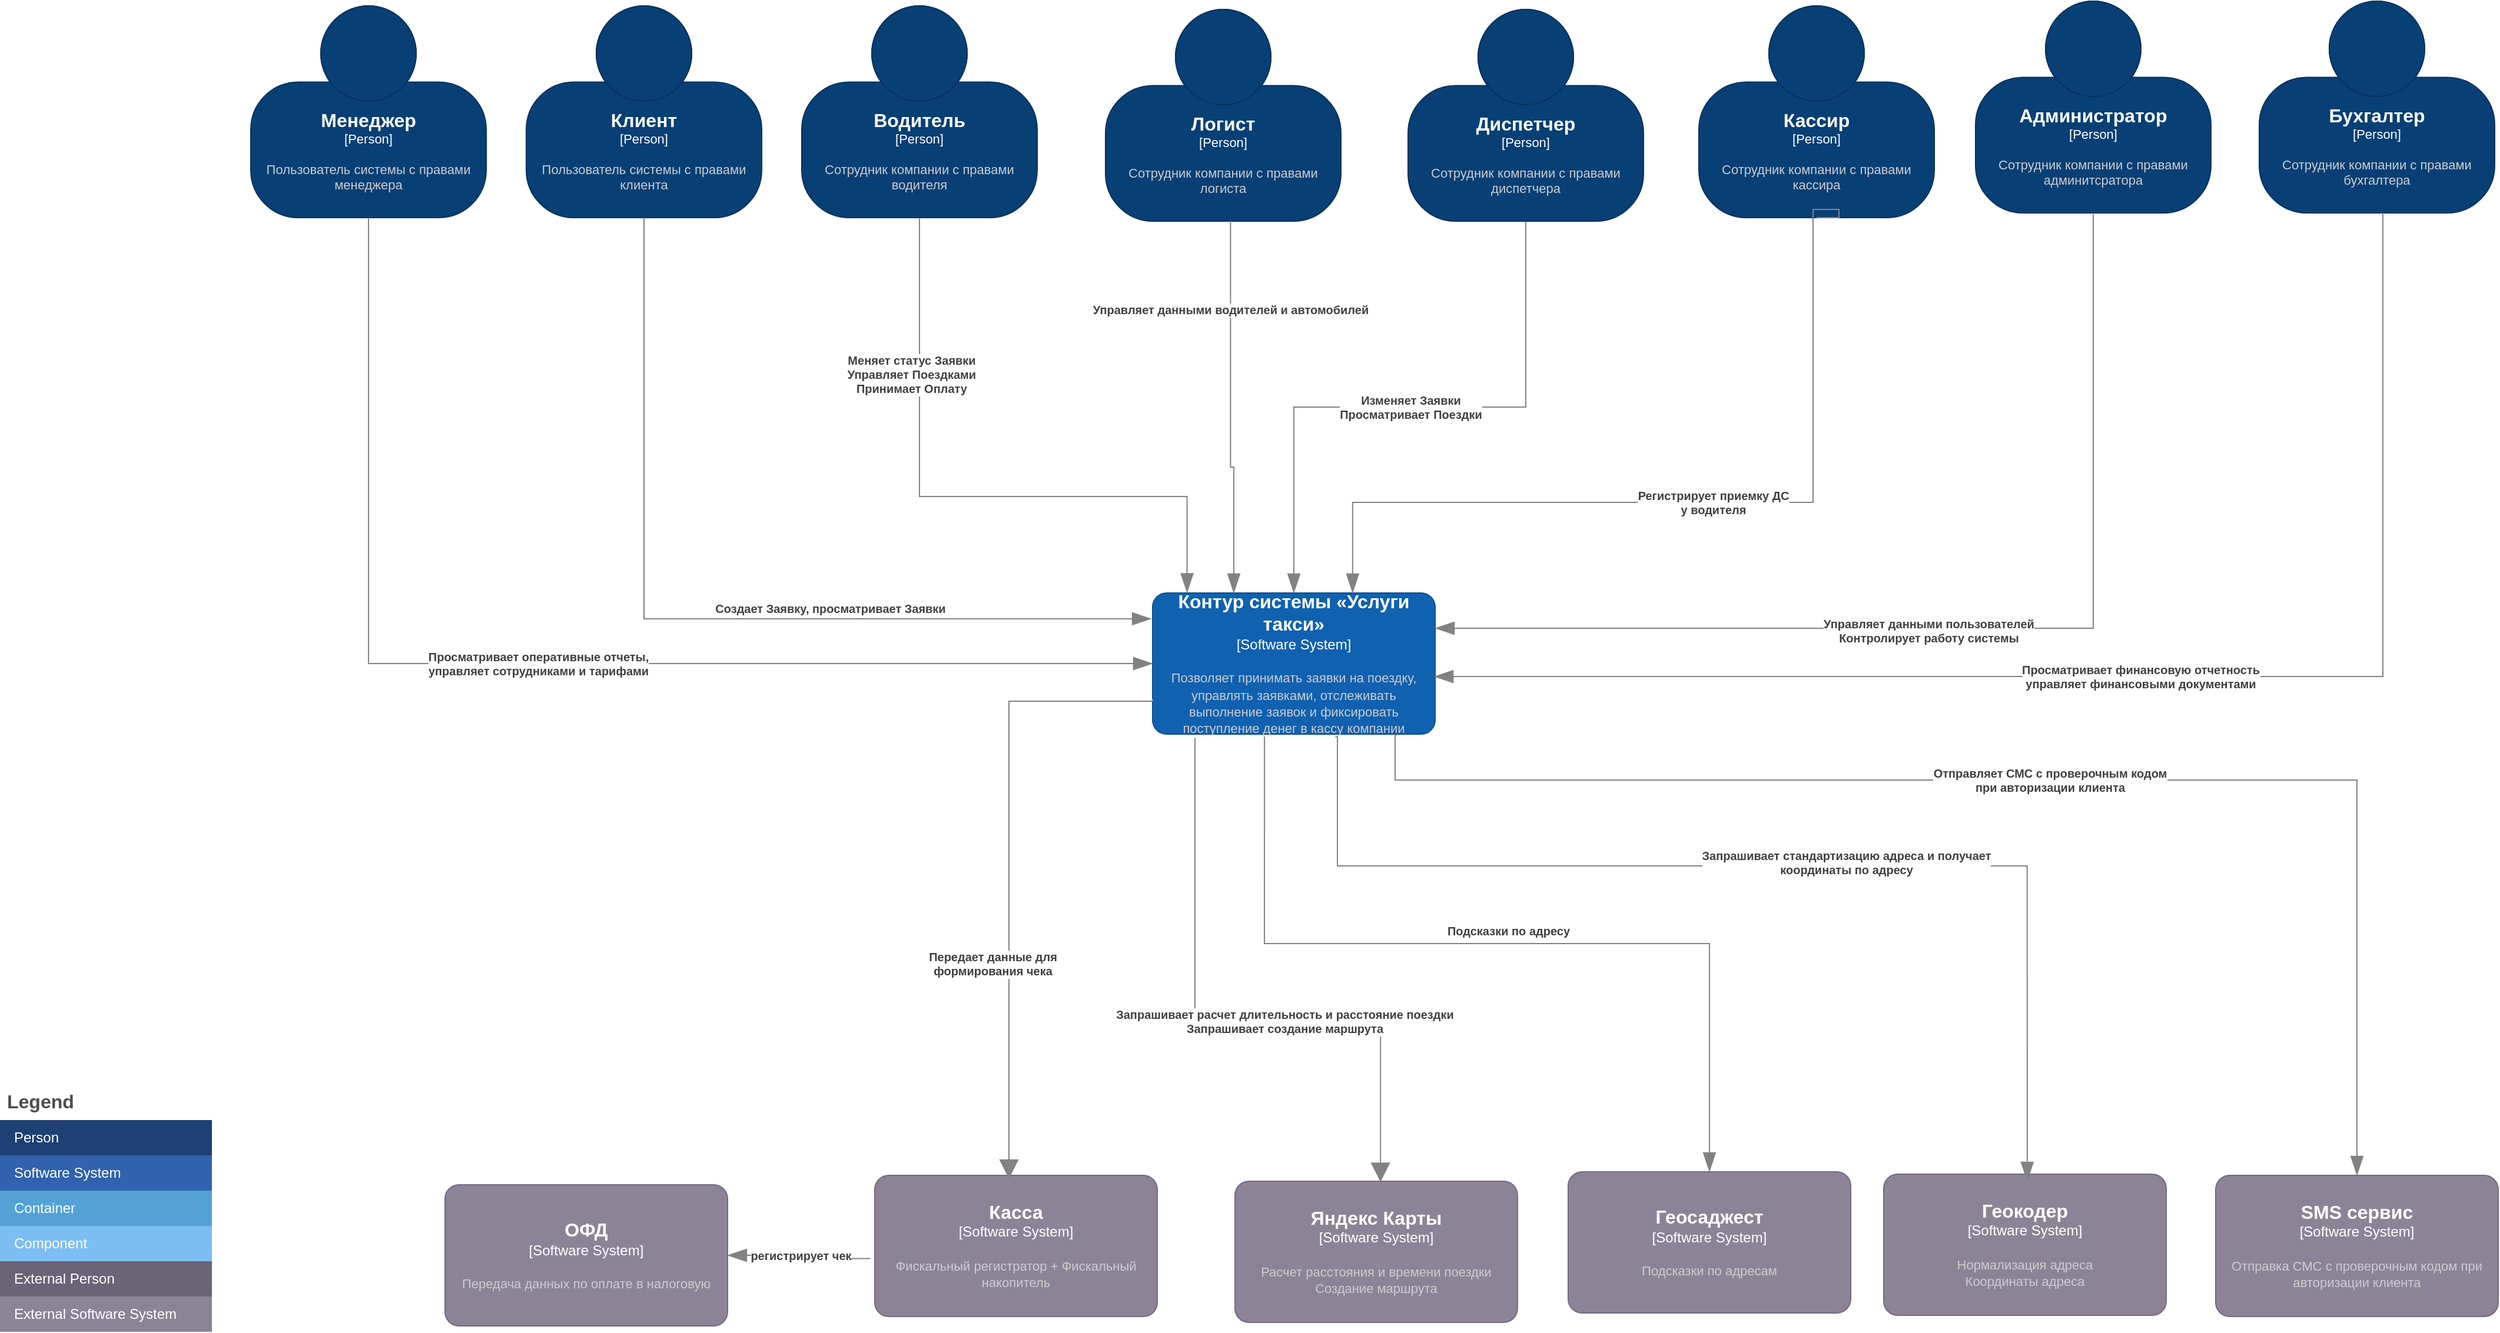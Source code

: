 <mxfile version="21.6.1" type="device" pages="2">
  <diagram name="Страница 1" id="KnIw5goZUKqln-RLGLsp">
    <mxGraphModel dx="3194" dy="990" grid="0" gridSize="10" guides="1" tooltips="1" connect="1" arrows="1" fold="1" page="0" pageScale="1" pageWidth="1169" pageHeight="827" math="0" shadow="0">
      <root>
        <mxCell id="0" />
        <mxCell id="1" parent="0" />
        <object placeholders="1" c4Name="Клиент" c4Type="Person" c4Description="Пользователь системы с правами клиента" label="&lt;font style=&quot;font-size: 16px&quot;&gt;&lt;b&gt;%c4Name%&lt;/b&gt;&lt;/font&gt;&lt;div&gt;[%c4Type%]&lt;/div&gt;&lt;br&gt;&lt;div&gt;&lt;font style=&quot;font-size: 11px&quot;&gt;&lt;font color=&quot;#cccccc&quot;&gt;%c4Description%&lt;/font&gt;&lt;/div&gt;" id="j6lpE67tqdDRO77JsLNo-1">
          <mxCell style="html=1;fontSize=11;dashed=0;whiteSpace=wrap;fillColor=#083F75;strokeColor=#06315C;fontColor=#ffffff;shape=mxgraph.c4.person2;align=center;metaEdit=1;points=[[0.5,0,0],[1,0.5,0],[1,0.75,0],[0.75,1,0],[0.5,1,0],[0.25,1,0],[0,0.75,0],[0,0.5,0]];resizable=0;" parent="1" vertex="1">
            <mxGeometry x="-567" y="380" width="200" height="180" as="geometry" />
          </mxCell>
        </object>
        <object placeholders="1" c4Name="Контур системы «Услуги такси»" c4Type="Software System" c4Description="Позволяет принимать заявки на поездку, управлять заявками, отслеживать выполнение заявок и фиксировать поступление денег в кассу компании" label="&lt;font style=&quot;font-size: 16px&quot;&gt;&lt;b&gt;%c4Name%&lt;/b&gt;&lt;/font&gt;&lt;div&gt;[%c4Type%]&lt;/div&gt;&lt;br&gt;&lt;div&gt;&lt;font style=&quot;font-size: 11px&quot;&gt;&lt;font color=&quot;#cccccc&quot;&gt;%c4Description%&lt;/font&gt;&lt;/div&gt;" id="j6lpE67tqdDRO77JsLNo-2">
          <mxCell style="rounded=1;whiteSpace=wrap;html=1;labelBackgroundColor=none;fillColor=#1061B0;fontColor=#ffffff;align=center;arcSize=10;strokeColor=#0D5091;metaEdit=1;resizable=0;points=[[0.25,0,0],[0.5,0,0],[0.75,0,0],[1,0.25,0],[1,0.5,0],[1,0.75,0],[0.75,1,0],[0.5,1,0],[0.25,1,0],[0,0.75,0],[0,0.5,0],[0,0.25,0]];" parent="1" vertex="1">
            <mxGeometry x="-35" y="879" width="240" height="120" as="geometry" />
          </mxCell>
        </object>
        <object placeholders="1" c4Name="Геокодер" c4Type="Software System" c4Description="Нормализация адреса&#xa;Координаты адреса" label="&lt;font style=&quot;font-size: 16px&quot;&gt;&lt;b&gt;%c4Name%&lt;/b&gt;&lt;/font&gt;&lt;div&gt;[%c4Type%]&lt;/div&gt;&lt;br&gt;&lt;div&gt;&lt;font style=&quot;font-size: 11px&quot;&gt;&lt;font color=&quot;#cccccc&quot;&gt;%c4Description%&lt;/font&gt;&lt;/div&gt;" id="j6lpE67tqdDRO77JsLNo-3">
          <mxCell style="rounded=1;whiteSpace=wrap;html=1;labelBackgroundColor=none;fillColor=#8C8496;fontColor=#ffffff;align=center;arcSize=10;strokeColor=#736782;metaEdit=1;resizable=0;points=[[0.25,0,0],[0.5,0,0],[0.75,0,0],[1,0.25,0],[1,0.5,0],[1,0.75,0],[0.75,1,0],[0.5,1,0],[0.25,1,0],[0,0.75,0],[0,0.5,0],[0,0.25,0]];" parent="1" vertex="1">
            <mxGeometry x="586" y="1373" width="240" height="120" as="geometry" />
          </mxCell>
        </object>
        <mxCell id="j6lpE67tqdDRO77JsLNo-4" value="Legend" style="shape=table;startSize=30;container=1;collapsible=0;childLayout=tableLayout;fontSize=16;align=left;verticalAlign=top;fillColor=none;strokeColor=none;fontColor=#4D4D4D;fontStyle=1;spacingLeft=6;spacing=0;resizable=0;" parent="1" vertex="1">
          <mxGeometry x="-1014" y="1297" width="180" height="210" as="geometry" />
        </mxCell>
        <mxCell id="j6lpE67tqdDRO77JsLNo-5" value="" style="shape=tableRow;horizontal=0;startSize=0;swimlaneHead=0;swimlaneBody=0;strokeColor=inherit;top=0;left=0;bottom=0;right=0;collapsible=0;dropTarget=0;fillColor=none;points=[[0,0.5],[1,0.5]];portConstraint=eastwest;fontSize=12;" parent="j6lpE67tqdDRO77JsLNo-4" vertex="1">
          <mxGeometry y="30" width="180" height="30" as="geometry" />
        </mxCell>
        <mxCell id="j6lpE67tqdDRO77JsLNo-6" value="Person" style="shape=partialRectangle;html=1;whiteSpace=wrap;connectable=0;strokeColor=inherit;overflow=hidden;fillColor=#1E4074;top=0;left=0;bottom=0;right=0;pointerEvents=1;fontSize=12;align=left;fontColor=#FFFFFF;gradientColor=none;spacingLeft=10;spacingRight=4;" parent="j6lpE67tqdDRO77JsLNo-5" vertex="1">
          <mxGeometry width="180" height="30" as="geometry">
            <mxRectangle width="180" height="30" as="alternateBounds" />
          </mxGeometry>
        </mxCell>
        <mxCell id="j6lpE67tqdDRO77JsLNo-7" value="" style="shape=tableRow;horizontal=0;startSize=0;swimlaneHead=0;swimlaneBody=0;strokeColor=inherit;top=0;left=0;bottom=0;right=0;collapsible=0;dropTarget=0;fillColor=none;points=[[0,0.5],[1,0.5]];portConstraint=eastwest;fontSize=12;" parent="j6lpE67tqdDRO77JsLNo-4" vertex="1">
          <mxGeometry y="60" width="180" height="30" as="geometry" />
        </mxCell>
        <mxCell id="j6lpE67tqdDRO77JsLNo-8" value="Software System" style="shape=partialRectangle;html=1;whiteSpace=wrap;connectable=0;strokeColor=inherit;overflow=hidden;fillColor=#3162AF;top=0;left=0;bottom=0;right=0;pointerEvents=1;fontSize=12;align=left;fontColor=#FFFFFF;gradientColor=none;spacingLeft=10;spacingRight=4;" parent="j6lpE67tqdDRO77JsLNo-7" vertex="1">
          <mxGeometry width="180" height="30" as="geometry">
            <mxRectangle width="180" height="30" as="alternateBounds" />
          </mxGeometry>
        </mxCell>
        <mxCell id="j6lpE67tqdDRO77JsLNo-9" value="" style="shape=tableRow;horizontal=0;startSize=0;swimlaneHead=0;swimlaneBody=0;strokeColor=inherit;top=0;left=0;bottom=0;right=0;collapsible=0;dropTarget=0;fillColor=none;points=[[0,0.5],[1,0.5]];portConstraint=eastwest;fontSize=12;" parent="j6lpE67tqdDRO77JsLNo-4" vertex="1">
          <mxGeometry y="90" width="180" height="30" as="geometry" />
        </mxCell>
        <mxCell id="j6lpE67tqdDRO77JsLNo-10" value="Container" style="shape=partialRectangle;html=1;whiteSpace=wrap;connectable=0;strokeColor=inherit;overflow=hidden;fillColor=#52a2d8;top=0;left=0;bottom=0;right=0;pointerEvents=1;fontSize=12;align=left;fontColor=#FFFFFF;gradientColor=none;spacingLeft=10;spacingRight=4;" parent="j6lpE67tqdDRO77JsLNo-9" vertex="1">
          <mxGeometry width="180" height="30" as="geometry">
            <mxRectangle width="180" height="30" as="alternateBounds" />
          </mxGeometry>
        </mxCell>
        <mxCell id="j6lpE67tqdDRO77JsLNo-11" value="" style="shape=tableRow;horizontal=0;startSize=0;swimlaneHead=0;swimlaneBody=0;strokeColor=inherit;top=0;left=0;bottom=0;right=0;collapsible=0;dropTarget=0;fillColor=none;points=[[0,0.5],[1,0.5]];portConstraint=eastwest;fontSize=12;" parent="j6lpE67tqdDRO77JsLNo-4" vertex="1">
          <mxGeometry y="120" width="180" height="30" as="geometry" />
        </mxCell>
        <mxCell id="j6lpE67tqdDRO77JsLNo-12" value="Component" style="shape=partialRectangle;html=1;whiteSpace=wrap;connectable=0;strokeColor=inherit;overflow=hidden;fillColor=#7dbef2;top=0;left=0;bottom=0;right=0;pointerEvents=1;fontSize=12;align=left;fontColor=#FFFFFF;gradientColor=none;spacingLeft=10;spacingRight=4;" parent="j6lpE67tqdDRO77JsLNo-11" vertex="1">
          <mxGeometry width="180" height="30" as="geometry">
            <mxRectangle width="180" height="30" as="alternateBounds" />
          </mxGeometry>
        </mxCell>
        <mxCell id="j6lpE67tqdDRO77JsLNo-13" value="" style="shape=tableRow;horizontal=0;startSize=0;swimlaneHead=0;swimlaneBody=0;strokeColor=inherit;top=0;left=0;bottom=0;right=0;collapsible=0;dropTarget=0;fillColor=none;points=[[0,0.5],[1,0.5]];portConstraint=eastwest;fontSize=12;" parent="j6lpE67tqdDRO77JsLNo-4" vertex="1">
          <mxGeometry y="150" width="180" height="30" as="geometry" />
        </mxCell>
        <mxCell id="j6lpE67tqdDRO77JsLNo-14" value="External Person" style="shape=partialRectangle;html=1;whiteSpace=wrap;connectable=0;strokeColor=inherit;overflow=hidden;fillColor=#6b6477;top=0;left=0;bottom=0;right=0;pointerEvents=1;fontSize=12;align=left;fontColor=#FFFFFF;gradientColor=none;spacingLeft=10;spacingRight=4;" parent="j6lpE67tqdDRO77JsLNo-13" vertex="1">
          <mxGeometry width="180" height="30" as="geometry">
            <mxRectangle width="180" height="30" as="alternateBounds" />
          </mxGeometry>
        </mxCell>
        <mxCell id="j6lpE67tqdDRO77JsLNo-15" value="" style="shape=tableRow;horizontal=0;startSize=0;swimlaneHead=0;swimlaneBody=0;strokeColor=inherit;top=0;left=0;bottom=0;right=0;collapsible=0;dropTarget=0;fillColor=none;points=[[0,0.5],[1,0.5]];portConstraint=eastwest;fontSize=12;" parent="j6lpE67tqdDRO77JsLNo-4" vertex="1">
          <mxGeometry y="180" width="180" height="30" as="geometry" />
        </mxCell>
        <mxCell id="j6lpE67tqdDRO77JsLNo-16" value="External Software System" style="shape=partialRectangle;html=1;whiteSpace=wrap;connectable=0;strokeColor=inherit;overflow=hidden;fillColor=#8b8496;top=0;left=0;bottom=0;right=0;pointerEvents=1;fontSize=12;align=left;fontColor=#FFFFFF;gradientColor=none;spacingLeft=10;spacingRight=4;" parent="j6lpE67tqdDRO77JsLNo-15" vertex="1">
          <mxGeometry width="180" height="30" as="geometry">
            <mxRectangle width="180" height="30" as="alternateBounds" />
          </mxGeometry>
        </mxCell>
        <object placeholders="1" c4Type="Relationship" c4Description="Изменяет Заявки&#xa;Просматривает Поездки" label="&lt;div style=&quot;text-align: left&quot;&gt;&lt;div style=&quot;text-align: center&quot;&gt;&lt;b&gt;%c4Description%&lt;/b&gt;&lt;/div&gt;" id="j6lpE67tqdDRO77JsLNo-18">
          <mxCell style="endArrow=blockThin;html=1;fontSize=10;fontColor=#404040;strokeWidth=1;endFill=1;strokeColor=#828282;elbow=vertical;metaEdit=1;endSize=14;startSize=14;jumpStyle=arc;jumpSize=16;rounded=0;edgeStyle=orthogonalEdgeStyle;entryX=0.5;entryY=0;entryDx=0;entryDy=0;entryPerimeter=0;exitX=0.5;exitY=1;exitDx=0;exitDy=0;exitPerimeter=0;startArrow=none;startFill=0;" parent="1" source="j6lpE67tqdDRO77JsLNo-21" target="j6lpE67tqdDRO77JsLNo-2" edge="1">
            <mxGeometry width="240" relative="1" as="geometry">
              <mxPoint x="-225" y="664" as="sourcePoint" />
              <mxPoint x="15" y="664" as="targetPoint" />
            </mxGeometry>
          </mxCell>
        </object>
        <object placeholders="1" c4Name="Яндекс Карты" c4Type="Software System" c4Description="Расчет расстояния и времени поездки&#xa;Создание маршрута" label="&lt;font style=&quot;font-size: 16px&quot;&gt;&lt;b&gt;%c4Name%&lt;/b&gt;&lt;/font&gt;&lt;div&gt;[%c4Type%]&lt;/div&gt;&lt;br&gt;&lt;div&gt;&lt;font style=&quot;font-size: 11px&quot;&gt;&lt;font color=&quot;#cccccc&quot;&gt;%c4Description%&lt;/font&gt;&lt;/div&gt;" id="j6lpE67tqdDRO77JsLNo-19">
          <mxCell style="rounded=1;whiteSpace=wrap;html=1;labelBackgroundColor=none;fillColor=#8C8496;fontColor=#ffffff;align=center;arcSize=10;strokeColor=#736782;metaEdit=1;resizable=0;points=[[0.25,0,0],[0.5,0,0],[0.75,0,0],[1,0.25,0],[1,0.5,0],[1,0.75,0],[0.75,1,0],[0.5,1,0],[0.25,1,0],[0,0.75,0],[0,0.5,0],[0,0.25,0]];" parent="1" vertex="1">
            <mxGeometry x="35" y="1379" width="240" height="120" as="geometry" />
          </mxCell>
        </object>
        <object placeholders="1" c4Type="Relationship" c4Description="Запрашивает расчет длительность и расстояние поездки &#xa;Запрашивает создание маршрута" label="&lt;div style=&quot;text-align: left&quot;&gt;&lt;div style=&quot;text-align: center&quot;&gt;&lt;b&gt;%c4Description%&lt;/b&gt;&lt;/div&gt;" id="j6lpE67tqdDRO77JsLNo-20">
          <mxCell style="endArrow=block;html=1;fontSize=10;fontColor=#404040;strokeWidth=1;endFill=1;strokeColor=#828282;elbow=vertical;metaEdit=1;endSize=14;startSize=14;jumpStyle=arc;jumpSize=16;rounded=0;edgeStyle=orthogonalEdgeStyle;exitX=0.15;exitY=1.025;exitDx=0;exitDy=0;exitPerimeter=0;startArrow=none;startFill=0;entryX=0.515;entryY=0.006;entryDx=0;entryDy=0;entryPerimeter=0;" parent="1" source="j6lpE67tqdDRO77JsLNo-2" target="j6lpE67tqdDRO77JsLNo-19" edge="1">
            <mxGeometry x="0.184" width="240" relative="1" as="geometry">
              <mxPoint x="166.04" y="933.0" as="sourcePoint" />
              <mxPoint x="278" y="1281" as="targetPoint" />
              <mxPoint as="offset" />
              <Array as="points">
                <mxPoint x="1" y="1243" />
                <mxPoint x="159" y="1243" />
              </Array>
            </mxGeometry>
          </mxCell>
        </object>
        <object placeholders="1" c4Name="Диспетчер" c4Type="Person" c4Description="Сотрудник компании с правами диспетчера" label="&lt;font style=&quot;font-size: 16px&quot;&gt;&lt;b&gt;%c4Name%&lt;/b&gt;&lt;/font&gt;&lt;div&gt;[%c4Type%]&lt;/div&gt;&lt;br&gt;&lt;div&gt;&lt;font style=&quot;font-size: 11px&quot;&gt;&lt;font color=&quot;#cccccc&quot;&gt;%c4Description%&lt;/font&gt;&lt;/div&gt;" id="j6lpE67tqdDRO77JsLNo-21">
          <mxCell style="html=1;fontSize=11;dashed=0;whiteSpace=wrap;fillColor=#083F75;strokeColor=#06315C;fontColor=#ffffff;shape=mxgraph.c4.person2;align=center;metaEdit=1;points=[[0.5,0,0],[1,0.5,0],[1,0.75,0],[0.75,1,0],[0.5,1,0],[0.25,1,0],[0,0.75,0],[0,0.5,0]];resizable=0;" parent="1" vertex="1">
            <mxGeometry x="182" y="383" width="200" height="180" as="geometry" />
          </mxCell>
        </object>
        <object placeholders="1" c4Name="Водитель" c4Type="Person" c4Description="Сотрудник компании с правами водителя" label="&lt;font style=&quot;font-size: 16px&quot;&gt;&lt;b&gt;%c4Name%&lt;/b&gt;&lt;/font&gt;&lt;div&gt;[%c4Type%]&lt;/div&gt;&lt;br&gt;&lt;div&gt;&lt;font style=&quot;font-size: 11px&quot;&gt;&lt;font color=&quot;#cccccc&quot;&gt;%c4Description%&lt;/font&gt;&lt;/div&gt;" id="j6lpE67tqdDRO77JsLNo-22">
          <mxCell style="html=1;fontSize=11;dashed=0;whiteSpace=wrap;fillColor=#083F75;strokeColor=#06315C;fontColor=#ffffff;shape=mxgraph.c4.person2;align=center;metaEdit=1;points=[[0.5,0,0],[1,0.5,0],[1,0.75,0],[0.75,1,0],[0.5,1,0],[0.25,1,0],[0,0.75,0],[0,0.5,0]];resizable=0;" parent="1" vertex="1">
            <mxGeometry x="-333" y="380" width="200" height="180" as="geometry" />
          </mxCell>
        </object>
        <object placeholders="1" c4Type="Relationship" c4Description="Меняет статус Заявки&#xa;Управляет Поездками&#xa;Принимает Оплату" label="&lt;div style=&quot;text-align: left&quot;&gt;&lt;div style=&quot;text-align: center&quot;&gt;&lt;b&gt;%c4Description%&lt;/b&gt;&lt;/div&gt;" id="j6lpE67tqdDRO77JsLNo-23">
          <mxCell style="endArrow=blockThin;html=1;fontSize=10;fontColor=#404040;strokeWidth=1;endFill=1;strokeColor=#828282;elbow=vertical;metaEdit=1;endSize=14;startSize=14;jumpStyle=arc;jumpSize=16;rounded=0;edgeStyle=orthogonalEdgeStyle;exitX=0.5;exitY=1;exitDx=0;exitDy=0;exitPerimeter=0;entryX=0.122;entryY=-0.002;entryDx=0;entryDy=0;entryPerimeter=0;" parent="1" source="j6lpE67tqdDRO77JsLNo-22" target="j6lpE67tqdDRO77JsLNo-2" edge="1">
            <mxGeometry x="-0.512" y="-7" width="240" relative="1" as="geometry">
              <mxPoint x="108" y="485" as="sourcePoint" />
              <mxPoint x="-6" y="875" as="targetPoint" />
              <mxPoint as="offset" />
              <Array as="points">
                <mxPoint x="-233" y="797" />
                <mxPoint x="-6" y="797" />
              </Array>
            </mxGeometry>
          </mxCell>
        </object>
        <object placeholders="1" c4Name="Логист" c4Type="Person" c4Description="Сотрудник компании с правами логиста" label="&lt;font style=&quot;font-size: 16px&quot;&gt;&lt;b&gt;%c4Name%&lt;/b&gt;&lt;/font&gt;&lt;div&gt;[%c4Type%]&lt;/div&gt;&lt;br&gt;&lt;div&gt;&lt;font style=&quot;font-size: 11px&quot;&gt;&lt;font color=&quot;#cccccc&quot;&gt;%c4Description%&lt;/font&gt;&lt;/div&gt;" id="j6lpE67tqdDRO77JsLNo-24">
          <mxCell style="html=1;fontSize=11;dashed=0;whiteSpace=wrap;fillColor=#083F75;strokeColor=#06315C;fontColor=#ffffff;shape=mxgraph.c4.person2;align=center;metaEdit=1;points=[[0.5,0,0],[1,0.5,0],[1,0.75,0],[0.75,1,0],[0.5,1,0],[0.25,1,0],[0,0.75,0],[0,0.5,0]];resizable=0;" parent="1" vertex="1">
            <mxGeometry x="-75" y="383" width="200" height="180" as="geometry" />
          </mxCell>
        </object>
        <object placeholders="1" c4Name="Касса " c4Type="Software System" c4Description="Фискальный регистратор + Фискальный накопитель" label="&lt;font style=&quot;font-size: 16px&quot;&gt;&lt;b&gt;%c4Name%&lt;/b&gt;&lt;/font&gt;&lt;div&gt;[%c4Type%]&lt;/div&gt;&lt;br&gt;&lt;div&gt;&lt;font style=&quot;font-size: 11px&quot;&gt;&lt;font color=&quot;#cccccc&quot;&gt;%c4Description%&lt;/font&gt;&lt;/div&gt;" id="j6lpE67tqdDRO77JsLNo-25">
          <mxCell style="rounded=1;whiteSpace=wrap;html=1;labelBackgroundColor=none;fillColor=#8C8496;fontColor=#ffffff;align=center;arcSize=10;strokeColor=#736782;metaEdit=1;resizable=0;points=[[0.25,0,0],[0.5,0,0],[0.75,0,0],[1,0.25,0],[1,0.5,0],[1,0.75,0],[0.75,1,0],[0.5,1,0],[0.25,1,0],[0,0.75,0],[0,0.5,0],[0,0.25,0]];" parent="1" vertex="1">
            <mxGeometry x="-271" y="1374" width="240" height="120" as="geometry" />
          </mxCell>
        </object>
        <object placeholders="1" c4Name="ОФД" c4Type="Software System" c4Description="Передача данных по оплате в налоговую" label="&lt;font style=&quot;font-size: 16px&quot;&gt;&lt;b&gt;%c4Name%&lt;/b&gt;&lt;/font&gt;&lt;div&gt;[%c4Type%]&lt;/div&gt;&lt;br&gt;&lt;div&gt;&lt;font style=&quot;font-size: 11px&quot;&gt;&lt;font color=&quot;#cccccc&quot;&gt;%c4Description%&lt;/font&gt;&lt;/div&gt;" id="j6lpE67tqdDRO77JsLNo-26">
          <mxCell style="rounded=1;whiteSpace=wrap;html=1;labelBackgroundColor=none;fillColor=#8C8496;fontColor=#ffffff;align=center;arcSize=10;strokeColor=#736782;metaEdit=1;resizable=0;points=[[0.25,0,0],[0.5,0,0],[0.75,0,0],[1,0.25,0],[1,0.5,0],[1,0.75,0],[0.75,1,0],[0.5,1,0],[0.25,1,0],[0,0.75,0],[0,0.5,0],[0,0.25,0]];" parent="1" vertex="1">
            <mxGeometry x="-636" y="1382" width="240" height="120" as="geometry" />
          </mxCell>
        </object>
        <object placeholders="1" c4Type="Relationship" c4Description="Передает данные для &#xa;формирования чека " label="&lt;div style=&quot;text-align: left&quot;&gt;&lt;div style=&quot;text-align: center&quot;&gt;&lt;b&gt;%c4Description%&lt;/b&gt;&lt;/div&gt;" id="j6lpE67tqdDRO77JsLNo-27">
          <mxCell style="endArrow=none;html=1;fontSize=10;fontColor=#404040;strokeWidth=1;endFill=1;strokeColor=#828282;elbow=vertical;metaEdit=1;endSize=14;startSize=14;jumpStyle=arc;jumpSize=16;rounded=0;edgeStyle=orthogonalEdgeStyle;exitX=0.475;exitY=0.025;exitDx=0;exitDy=0;exitPerimeter=0;entryX=0;entryY=0.75;entryDx=0;entryDy=0;entryPerimeter=0;startArrow=block;startFill=1;" parent="1" source="j6lpE67tqdDRO77JsLNo-25" target="j6lpE67tqdDRO77JsLNo-2" edge="1">
            <mxGeometry x="-0.31" y="14" width="240" relative="1" as="geometry">
              <mxPoint x="256" y="263" as="sourcePoint" />
              <mxPoint x="496" y="263" as="targetPoint" />
              <Array as="points">
                <mxPoint x="-157" y="971" />
                <mxPoint x="-35" y="971" />
              </Array>
              <mxPoint as="offset" />
            </mxGeometry>
          </mxCell>
        </object>
        <object placeholders="1" c4Type="Relationship" c4Description="регистрирует чек " label="&lt;div style=&quot;text-align: left&quot;&gt;&lt;div style=&quot;text-align: center&quot;&gt;&lt;b&gt;%c4Description%&lt;/b&gt;&lt;/div&gt;" id="j6lpE67tqdDRO77JsLNo-28">
          <mxCell style="endArrow=none;html=1;fontSize=10;fontColor=#404040;strokeWidth=1;endFill=1;strokeColor=#828282;elbow=vertical;metaEdit=1;endSize=14;startSize=14;jumpStyle=arc;jumpSize=16;rounded=0;edgeStyle=orthogonalEdgeStyle;exitX=1;exitY=0.5;exitDx=0;exitDy=0;exitPerimeter=0;entryX=-0.016;entryY=0.59;entryDx=0;entryDy=0;entryPerimeter=0;startArrow=blockThin;startFill=1;" parent="1" source="j6lpE67tqdDRO77JsLNo-26" target="j6lpE67tqdDRO77JsLNo-25" edge="1">
            <mxGeometry x="-0.002" width="240" relative="1" as="geometry">
              <mxPoint x="794" y="261" as="sourcePoint" />
              <mxPoint x="1034" y="261" as="targetPoint" />
              <mxPoint as="offset" />
            </mxGeometry>
          </mxCell>
        </object>
        <object placeholders="1" c4Type="Relationship" c4Description="Управляет данными водителей и автомобилей" label="&lt;div style=&quot;text-align: left&quot;&gt;&lt;div style=&quot;text-align: center&quot;&gt;&lt;b&gt;%c4Description%&lt;/b&gt;&lt;/div&gt;" id="j6lpE67tqdDRO77JsLNo-29">
          <mxCell style="endArrow=blockThin;html=1;fontSize=10;fontColor=#404040;strokeWidth=1;endFill=1;strokeColor=#828282;elbow=vertical;metaEdit=1;endSize=14;startSize=14;jumpStyle=arc;jumpSize=16;rounded=0;edgeStyle=orthogonalEdgeStyle;exitX=0.531;exitY=0.999;exitDx=0;exitDy=0;exitPerimeter=0;" parent="1" source="j6lpE67tqdDRO77JsLNo-24" edge="1">
            <mxGeometry x="-0.53" width="240" relative="1" as="geometry">
              <mxPoint x="256" y="695" as="sourcePoint" />
              <mxPoint x="34" y="879" as="targetPoint" />
              <Array as="points">
                <mxPoint x="31" y="772" />
                <mxPoint x="34" y="772" />
                <mxPoint x="34" y="879" />
              </Array>
              <mxPoint as="offset" />
            </mxGeometry>
          </mxCell>
        </object>
        <object placeholders="1" c4Name="Кассир" c4Type="Person" c4Description="Сотрудник компании с правами кассира" label="&lt;font style=&quot;font-size: 16px&quot;&gt;&lt;b&gt;%c4Name%&lt;/b&gt;&lt;/font&gt;&lt;div&gt;[%c4Type%]&lt;/div&gt;&lt;br&gt;&lt;div&gt;&lt;font style=&quot;font-size: 11px&quot;&gt;&lt;font color=&quot;#cccccc&quot;&gt;%c4Description%&lt;/font&gt;&lt;/div&gt;" id="j6lpE67tqdDRO77JsLNo-30">
          <mxCell style="html=1;fontSize=11;dashed=0;whiteSpace=wrap;fillColor=#083F75;strokeColor=#06315C;fontColor=#ffffff;shape=mxgraph.c4.person2;align=center;metaEdit=1;points=[[0.5,0,0],[1,0.5,0],[1,0.75,0],[0.75,1,0],[0.5,1,0],[0.25,1,0],[0,0.75,0],[0,0.5,0]];resizable=0;" parent="1" vertex="1">
            <mxGeometry x="429" y="380" width="200" height="180" as="geometry" />
          </mxCell>
        </object>
        <object placeholders="1" c4Type="Relationship" c4Description="Регистрирует приемку ДС&#xa;у водителя" label="&lt;div style=&quot;text-align: left&quot;&gt;&lt;div style=&quot;text-align: center&quot;&gt;&lt;b&gt;%c4Description%&lt;/b&gt;&lt;/div&gt;" id="j6lpE67tqdDRO77JsLNo-31">
          <mxCell style="endArrow=blockThin;html=1;fontSize=10;fontColor=#404040;strokeWidth=1;endFill=1;strokeColor=#828282;elbow=vertical;metaEdit=1;endSize=14;startSize=14;jumpStyle=arc;jumpSize=16;rounded=0;exitX=0.5;exitY=1;exitDx=0;exitDy=0;exitPerimeter=0;edgeStyle=orthogonalEdgeStyle;entryX=0.708;entryY=0;entryDx=0;entryDy=0;entryPerimeter=0;" parent="1" source="j6lpE67tqdDRO77JsLNo-30" target="j6lpE67tqdDRO77JsLNo-2" edge="1">
            <mxGeometry width="240" relative="1" as="geometry">
              <mxPoint x="144" y="597" as="sourcePoint" />
              <mxPoint x="206" y="948" as="targetPoint" />
              <Array as="points">
                <mxPoint x="548" y="560" />
                <mxPoint x="548" y="553" />
                <mxPoint x="526" y="553" />
                <mxPoint x="526" y="802" />
                <mxPoint x="135" y="802" />
              </Array>
            </mxGeometry>
          </mxCell>
        </object>
        <object placeholders="1" c4Name="SMS сервис" c4Type="Software System" c4Description="Отправка СМС  с проверочным кодом при авторизации клиента" label="&lt;font style=&quot;font-size: 16px&quot;&gt;&lt;b&gt;%c4Name%&lt;/b&gt;&lt;/font&gt;&lt;div&gt;[%c4Type%]&lt;/div&gt;&lt;br&gt;&lt;div&gt;&lt;font style=&quot;font-size: 11px&quot;&gt;&lt;font color=&quot;#cccccc&quot;&gt;%c4Description%&lt;/font&gt;&lt;/div&gt;" id="j6lpE67tqdDRO77JsLNo-33">
          <mxCell style="rounded=1;whiteSpace=wrap;html=1;labelBackgroundColor=none;fillColor=#8C8496;fontColor=#ffffff;align=center;arcSize=10;strokeColor=#736782;metaEdit=1;resizable=0;points=[[0.25,0,0],[0.5,0,0],[0.75,0,0],[1,0.25,0],[1,0.5,0],[1,0.75,0],[0.75,1,0],[0.5,1,0],[0.25,1,0],[0,0.75,0],[0,0.5,0],[0,0.25,0]];" parent="1" vertex="1">
            <mxGeometry x="868" y="1374" width="240" height="120" as="geometry" />
          </mxCell>
        </object>
        <object placeholders="1" c4Type="Relationship" c4Description="Запрашивает стандартизацию адреса и получает &#xa;координаты по адресу" label="&lt;div style=&quot;text-align: left&quot;&gt;&lt;div style=&quot;text-align: center&quot;&gt;&lt;b&gt;%c4Description%&lt;/b&gt;&lt;/div&gt;" id="j6lpE67tqdDRO77JsLNo-34">
          <mxCell style="endArrow=blockThin;html=1;fontSize=10;fontColor=#404040;strokeWidth=1;endFill=1;strokeColor=#828282;elbow=vertical;metaEdit=1;endSize=14;startSize=14;jumpStyle=arc;jumpSize=16;rounded=0;edgeStyle=orthogonalEdgeStyle;exitX=0.647;exitY=1.019;exitDx=0;exitDy=0;exitPerimeter=0;entryX=0.508;entryY=0.05;entryDx=0;entryDy=0;entryPerimeter=0;" parent="1" source="j6lpE67tqdDRO77JsLNo-2" target="j6lpE67tqdDRO77JsLNo-3" edge="1">
            <mxGeometry x="0.126" y="3" width="240" relative="1" as="geometry">
              <mxPoint x="260" y="1028" as="sourcePoint" />
              <mxPoint x="500" y="1028" as="targetPoint" />
              <Array as="points">
                <mxPoint x="122" y="1001" />
                <mxPoint x="122" y="1111" />
                <mxPoint x="708" y="1111" />
              </Array>
              <mxPoint as="offset" />
            </mxGeometry>
          </mxCell>
        </object>
        <object placeholders="1" c4Type="Relationship" c4Description="Отправляет СМС с проверочным кодом&#xa;при авторизации клиента" label="&lt;div style=&quot;text-align: left&quot;&gt;&lt;div style=&quot;text-align: center&quot;&gt;&lt;b&gt;%c4Description%&lt;/b&gt;&lt;/div&gt;" id="j6lpE67tqdDRO77JsLNo-35">
          <mxCell style="endArrow=blockThin;html=1;fontSize=10;fontColor=#404040;strokeWidth=1;endFill=1;strokeColor=#828282;elbow=vertical;metaEdit=1;endSize=14;startSize=14;jumpStyle=arc;jumpSize=16;rounded=0;edgeStyle=orthogonalEdgeStyle;exitX=0.866;exitY=1.005;exitDx=0;exitDy=0;exitPerimeter=0;entryX=0.5;entryY=0;entryDx=0;entryDy=0;entryPerimeter=0;" parent="1" source="j6lpE67tqdDRO77JsLNo-2" target="j6lpE67tqdDRO77JsLNo-33" edge="1">
            <mxGeometry width="240" relative="1" as="geometry">
              <mxPoint x="579" y="1087" as="sourcePoint" />
              <mxPoint x="819" y="1087" as="targetPoint" />
              <Array as="points">
                <mxPoint x="171" y="1000" />
                <mxPoint x="171" y="1038" />
                <mxPoint x="988" y="1038" />
              </Array>
            </mxGeometry>
          </mxCell>
        </object>
        <object placeholders="1" c4Name="Администратор" c4Type="Person" c4Description="Сотрудник компании с правами админитсратора" label="&lt;font style=&quot;font-size: 16px&quot;&gt;&lt;b&gt;%c4Name%&lt;/b&gt;&lt;/font&gt;&lt;div&gt;[%c4Type%]&lt;/div&gt;&lt;br&gt;&lt;div&gt;&lt;font style=&quot;font-size: 11px&quot;&gt;&lt;font color=&quot;#cccccc&quot;&gt;%c4Description%&lt;/font&gt;&lt;/div&gt;" id="j6lpE67tqdDRO77JsLNo-36">
          <mxCell style="html=1;fontSize=11;dashed=0;whiteSpace=wrap;fillColor=#083F75;strokeColor=#06315C;fontColor=#ffffff;shape=mxgraph.c4.person2;align=center;metaEdit=1;points=[[0.5,0,0],[1,0.5,0],[1,0.75,0],[0.75,1,0],[0.5,1,0],[0.25,1,0],[0,0.75,0],[0,0.5,0]];resizable=0;" parent="1" vertex="1">
            <mxGeometry x="664" y="376" width="200" height="180" as="geometry" />
          </mxCell>
        </object>
        <object placeholders="1" c4Type="Relationship" c4Description="Управляет данными пользователей&#xa;Контролирует работу системы" label="&lt;div style=&quot;text-align: left&quot;&gt;&lt;div style=&quot;text-align: center&quot;&gt;&lt;b&gt;%c4Description%&lt;/b&gt;&lt;/div&gt;" id="j6lpE67tqdDRO77JsLNo-37">
          <mxCell style="endArrow=blockThin;html=1;fontSize=10;fontColor=#404040;strokeWidth=1;endFill=1;strokeColor=#828282;elbow=vertical;metaEdit=1;endSize=14;startSize=14;jumpStyle=arc;jumpSize=16;rounded=0;edgeStyle=orthogonalEdgeStyle;entryX=1;entryY=0.25;entryDx=0;entryDy=0;entryPerimeter=0;exitX=0.5;exitY=1;exitDx=0;exitDy=0;exitPerimeter=0;startArrow=none;startFill=0;" parent="1" source="j6lpE67tqdDRO77JsLNo-36" target="j6lpE67tqdDRO77JsLNo-2" edge="1">
            <mxGeometry x="0.082" y="2" width="240" relative="1" as="geometry">
              <mxPoint x="292" y="573" as="sourcePoint" />
              <mxPoint x="153" y="893" as="targetPoint" />
              <mxPoint as="offset" />
            </mxGeometry>
          </mxCell>
        </object>
        <object placeholders="1" c4Name="Геосаджест" c4Type="Software System" c4Description="Подсказки по адресам" label="&lt;font style=&quot;font-size: 16px&quot;&gt;&lt;b&gt;%c4Name%&lt;/b&gt;&lt;/font&gt;&lt;div&gt;[%c4Type%]&lt;/div&gt;&lt;br&gt;&lt;div&gt;&lt;font style=&quot;font-size: 11px&quot;&gt;&lt;font color=&quot;#cccccc&quot;&gt;%c4Description%&lt;/font&gt;&lt;/div&gt;" id="j6lpE67tqdDRO77JsLNo-43">
          <mxCell style="rounded=1;whiteSpace=wrap;html=1;labelBackgroundColor=none;fillColor=#8C8496;fontColor=#ffffff;align=center;arcSize=10;strokeColor=#736782;metaEdit=1;resizable=0;points=[[0.25,0,0],[0.5,0,0],[0.75,0,0],[1,0.25,0],[1,0.5,0],[1,0.75,0],[0.75,1,0],[0.5,1,0],[0.25,1,0],[0,0.75,0],[0,0.5,0],[0,0.25,0]];" parent="1" vertex="1">
            <mxGeometry x="318" y="1371" width="240" height="120" as="geometry" />
          </mxCell>
        </object>
        <object placeholders="1" c4Type="Relationship" c4Description="Подсказки по адресу" label="&lt;div style=&quot;text-align: left&quot;&gt;&lt;div style=&quot;text-align: center&quot;&gt;&lt;b&gt;%c4Description%&lt;/b&gt;&lt;/div&gt;" id="j6lpE67tqdDRO77JsLNo-44">
          <mxCell style="endArrow=blockThin;html=1;fontSize=10;fontColor=#404040;strokeWidth=1;endFill=1;strokeColor=#828282;elbow=vertical;metaEdit=1;endSize=14;startSize=14;jumpStyle=arc;jumpSize=16;rounded=0;edgeStyle=orthogonalEdgeStyle;exitX=0.396;exitY=1.017;exitDx=0;exitDy=0;exitPerimeter=0;entryX=0.5;entryY=0;entryDx=0;entryDy=0;entryPerimeter=0;" parent="1" source="j6lpE67tqdDRO77JsLNo-2" target="j6lpE67tqdDRO77JsLNo-43" edge="1">
            <mxGeometry x="0.024" y="11" width="240" relative="1" as="geometry">
              <mxPoint x="-490" y="1206" as="sourcePoint" />
              <mxPoint x="-250" y="1206" as="targetPoint" />
              <Array as="points">
                <mxPoint x="60" y="1177" />
                <mxPoint x="438" y="1177" />
              </Array>
              <mxPoint as="offset" />
            </mxGeometry>
          </mxCell>
        </object>
        <object placeholders="1" c4Type="Relationship" c4Description="Создает Заявку, просматривает Заявки" label="&lt;div style=&quot;text-align: left&quot;&gt;&lt;div style=&quot;text-align: center&quot;&gt;&lt;b&gt;%c4Description%&lt;/b&gt;&lt;/div&gt;" id="KRlga4BMExfftuyKBkSd-1">
          <mxCell style="endArrow=blockThin;html=1;fontSize=10;fontColor=#404040;strokeWidth=1;endFill=1;strokeColor=#828282;elbow=vertical;metaEdit=1;endSize=14;startSize=14;jumpStyle=arc;jumpSize=16;rounded=0;edgeStyle=orthogonalEdgeStyle;exitX=0.5;exitY=1;exitDx=0;exitDy=0;exitPerimeter=0;entryX=-0.004;entryY=0.183;entryDx=0;entryDy=0;entryPerimeter=0;" parent="1" source="j6lpE67tqdDRO77JsLNo-1" target="j6lpE67tqdDRO77JsLNo-2" edge="1">
            <mxGeometry x="0.293" y="9" width="240" relative="1" as="geometry">
              <mxPoint x="-483" y="814" as="sourcePoint" />
              <mxPoint x="-243" y="814" as="targetPoint" />
              <mxPoint as="offset" />
            </mxGeometry>
          </mxCell>
        </object>
        <object placeholders="1" c4Name="Менеджер" c4Type="Person" c4Description="Пользователь системы с правами менеджера" label="&lt;font style=&quot;font-size: 16px&quot;&gt;&lt;b&gt;%c4Name%&lt;/b&gt;&lt;/font&gt;&lt;div&gt;[%c4Type%]&lt;/div&gt;&lt;br&gt;&lt;div&gt;&lt;font style=&quot;font-size: 11px&quot;&gt;&lt;font color=&quot;#cccccc&quot;&gt;%c4Description%&lt;/font&gt;&lt;/div&gt;" id="KRlga4BMExfftuyKBkSd-2">
          <mxCell style="html=1;fontSize=11;dashed=0;whiteSpace=wrap;fillColor=#083F75;strokeColor=#06315C;fontColor=#ffffff;shape=mxgraph.c4.person2;align=center;metaEdit=1;points=[[0.5,0,0],[1,0.5,0],[1,0.75,0],[0.75,1,0],[0.5,1,0],[0.25,1,0],[0,0.75,0],[0,0.5,0]];resizable=0;" parent="1" vertex="1">
            <mxGeometry x="-801" y="380" width="200" height="180" as="geometry" />
          </mxCell>
        </object>
        <object placeholders="1" c4Type="Relationship" c4Description="Просматривает оперативные отчеты, &#xa;управляет сотрудниками и тарифами" label="&lt;div style=&quot;text-align: left&quot;&gt;&lt;div style=&quot;text-align: center&quot;&gt;&lt;b&gt;%c4Description%&lt;/b&gt;&lt;/div&gt;" id="KRlga4BMExfftuyKBkSd-4">
          <mxCell style="endArrow=blockThin;html=1;fontSize=10;fontColor=#404040;strokeWidth=1;endFill=1;strokeColor=#828282;elbow=vertical;metaEdit=1;endSize=14;startSize=14;jumpStyle=arc;jumpSize=16;rounded=0;edgeStyle=orthogonalEdgeStyle;exitX=0.5;exitY=1;exitDx=0;exitDy=0;exitPerimeter=0;entryX=0;entryY=0.5;entryDx=0;entryDy=0;entryPerimeter=0;" parent="1" source="KRlga4BMExfftuyKBkSd-2" target="j6lpE67tqdDRO77JsLNo-2" edge="1">
            <mxGeometry width="240" relative="1" as="geometry">
              <mxPoint x="-699" y="809" as="sourcePoint" />
              <mxPoint x="-459" y="809" as="targetPoint" />
            </mxGeometry>
          </mxCell>
        </object>
        <object placeholders="1" c4Name="Бухгалтер" c4Type="Person" c4Description="Сотрудник компании с правами бухгалтера" label="&lt;font style=&quot;font-size: 16px&quot;&gt;&lt;b&gt;%c4Name%&lt;/b&gt;&lt;/font&gt;&lt;div&gt;[%c4Type%]&lt;/div&gt;&lt;br&gt;&lt;div&gt;&lt;font style=&quot;font-size: 11px&quot;&gt;&lt;font color=&quot;#cccccc&quot;&gt;%c4Description%&lt;/font&gt;&lt;/div&gt;" id="KRlga4BMExfftuyKBkSd-5">
          <mxCell style="html=1;fontSize=11;dashed=0;whiteSpace=wrap;fillColor=#083F75;strokeColor=#06315C;fontColor=#ffffff;shape=mxgraph.c4.person2;align=center;metaEdit=1;points=[[0.5,0,0],[1,0.5,0],[1,0.75,0],[0.75,1,0],[0.5,1,0],[0.25,1,0],[0,0.75,0],[0,0.5,0]];resizable=0;" parent="1" vertex="1">
            <mxGeometry x="905" y="376" width="200" height="180" as="geometry" />
          </mxCell>
        </object>
        <object placeholders="1" c4Type="Relationship" c4Description="Просматривает финансовую отчетность&#xa;управляет финансовыми документами" label="&lt;div style=&quot;text-align: left&quot;&gt;&lt;div style=&quot;text-align: center&quot;&gt;&lt;b&gt;%c4Description%&lt;/b&gt;&lt;/div&gt;" id="KRlga4BMExfftuyKBkSd-6">
          <mxCell style="endArrow=blockThin;html=1;fontSize=10;fontColor=#404040;strokeWidth=1;endFill=1;strokeColor=#828282;elbow=vertical;metaEdit=1;endSize=14;startSize=14;jumpStyle=arc;jumpSize=16;rounded=0;edgeStyle=orthogonalEdgeStyle;entryX=0.996;entryY=0.592;entryDx=0;entryDy=0;entryPerimeter=0;" parent="1" source="KRlga4BMExfftuyKBkSd-5" target="j6lpE67tqdDRO77JsLNo-2" edge="1">
            <mxGeometry width="240" relative="1" as="geometry">
              <mxPoint x="802" y="823" as="sourcePoint" />
              <mxPoint x="1042" y="823" as="targetPoint" />
              <Array as="points">
                <mxPoint x="1010" y="950" />
              </Array>
            </mxGeometry>
          </mxCell>
        </object>
      </root>
    </mxGraphModel>
  </diagram>
  <diagram id="5FKgiXNYkGwfVFuxWBAE" name="Страница 2">
    <mxGraphModel dx="3194" dy="990" grid="0" gridSize="10" guides="1" tooltips="1" connect="1" arrows="1" fold="1" page="0" pageScale="1" pageWidth="1169" pageHeight="827" math="0" shadow="0">
      <root>
        <mxCell id="0" />
        <mxCell id="1" parent="0" />
        <object placeholders="1" c4Name="Клиент" c4Type="Person" c4Description="Пользователь системы с правами клиента" label="&lt;font style=&quot;font-size: 16px&quot;&gt;&lt;b&gt;%c4Name%&lt;/b&gt;&lt;/font&gt;&lt;div&gt;[%c4Type%]&lt;/div&gt;&lt;br&gt;&lt;div&gt;&lt;font style=&quot;font-size: 11px&quot;&gt;&lt;font color=&quot;#cccccc&quot;&gt;%c4Description%&lt;/font&gt;&lt;/div&gt;" id="4ZnCaPxP-At1FOUYFxMz-1">
          <mxCell style="html=1;fontSize=11;dashed=0;whiteSpace=wrap;fillColor=#083F75;strokeColor=#06315C;fontColor=#ffffff;shape=mxgraph.c4.person2;align=center;metaEdit=1;points=[[0.5,0,0],[1,0.5,0],[1,0.75,0],[0.75,1,0],[0.5,1,0],[0.25,1,0],[0,0.75,0],[0,0.5,0]];resizable=0;" vertex="1" parent="1">
            <mxGeometry x="-567" y="380" width="200" height="180" as="geometry" />
          </mxCell>
        </object>
        <object placeholders="1" c4Name="Контур системы «Услуги такси»" c4Type="Software System" c4Description="Позволяет принимать заявки на поездку, управлять заявками, отслеживать выполнение заявок и фиксировать поступление денег в кассу компании" label="&lt;font style=&quot;font-size: 16px&quot;&gt;&lt;b&gt;%c4Name%&lt;/b&gt;&lt;/font&gt;&lt;div&gt;[%c4Type%]&lt;/div&gt;&lt;br&gt;&lt;div&gt;&lt;font style=&quot;font-size: 11px&quot;&gt;&lt;font color=&quot;#cccccc&quot;&gt;%c4Description%&lt;/font&gt;&lt;/div&gt;" id="4ZnCaPxP-At1FOUYFxMz-2">
          <mxCell style="rounded=1;whiteSpace=wrap;html=1;labelBackgroundColor=none;fillColor=#1061B0;fontColor=#ffffff;align=center;arcSize=10;strokeColor=#0D5091;metaEdit=1;resizable=0;points=[[0.25,0,0],[0.5,0,0],[0.75,0,0],[1,0.25,0],[1,0.5,0],[1,0.75,0],[0.75,1,0],[0.5,1,0],[0.25,1,0],[0,0.75,0],[0,0.5,0],[0,0.25,0]];" vertex="1" parent="1">
            <mxGeometry x="-35" y="879" width="240" height="120" as="geometry" />
          </mxCell>
        </object>
        <object placeholders="1" c4Name="Геокодер" c4Type="Software System" c4Description="Нормализация адреса&#xa;Координаты адреса" label="&lt;font style=&quot;font-size: 16px&quot;&gt;&lt;b&gt;%c4Name%&lt;/b&gt;&lt;/font&gt;&lt;div&gt;[%c4Type%]&lt;/div&gt;&lt;br&gt;&lt;div&gt;&lt;font style=&quot;font-size: 11px&quot;&gt;&lt;font color=&quot;#cccccc&quot;&gt;%c4Description%&lt;/font&gt;&lt;/div&gt;" id="4ZnCaPxP-At1FOUYFxMz-3">
          <mxCell style="rounded=1;whiteSpace=wrap;html=1;labelBackgroundColor=none;fillColor=#8C8496;fontColor=#ffffff;align=center;arcSize=10;strokeColor=#736782;metaEdit=1;resizable=0;points=[[0.25,0,0],[0.5,0,0],[0.75,0,0],[1,0.25,0],[1,0.5,0],[1,0.75,0],[0.75,1,0],[0.5,1,0],[0.25,1,0],[0,0.75,0],[0,0.5,0],[0,0.25,0]];" vertex="1" parent="1">
            <mxGeometry x="586" y="1373" width="240" height="120" as="geometry" />
          </mxCell>
        </object>
        <mxCell id="4ZnCaPxP-At1FOUYFxMz-4" value="Legend" style="shape=table;startSize=30;container=1;collapsible=0;childLayout=tableLayout;fontSize=16;align=left;verticalAlign=top;fillColor=none;strokeColor=none;fontColor=#4D4D4D;fontStyle=1;spacingLeft=6;spacing=0;resizable=0;" vertex="1" parent="1">
          <mxGeometry x="-860" y="1383" width="180" height="210" as="geometry" />
        </mxCell>
        <mxCell id="4ZnCaPxP-At1FOUYFxMz-5" value="" style="shape=tableRow;horizontal=0;startSize=0;swimlaneHead=0;swimlaneBody=0;strokeColor=inherit;top=0;left=0;bottom=0;right=0;collapsible=0;dropTarget=0;fillColor=none;points=[[0,0.5],[1,0.5]];portConstraint=eastwest;fontSize=12;" vertex="1" parent="4ZnCaPxP-At1FOUYFxMz-4">
          <mxGeometry y="30" width="180" height="30" as="geometry" />
        </mxCell>
        <mxCell id="4ZnCaPxP-At1FOUYFxMz-6" value="Person" style="shape=partialRectangle;html=1;whiteSpace=wrap;connectable=0;strokeColor=inherit;overflow=hidden;fillColor=#1E4074;top=0;left=0;bottom=0;right=0;pointerEvents=1;fontSize=12;align=left;fontColor=#FFFFFF;gradientColor=none;spacingLeft=10;spacingRight=4;" vertex="1" parent="4ZnCaPxP-At1FOUYFxMz-5">
          <mxGeometry width="180" height="30" as="geometry">
            <mxRectangle width="180" height="30" as="alternateBounds" />
          </mxGeometry>
        </mxCell>
        <mxCell id="4ZnCaPxP-At1FOUYFxMz-7" value="" style="shape=tableRow;horizontal=0;startSize=0;swimlaneHead=0;swimlaneBody=0;strokeColor=inherit;top=0;left=0;bottom=0;right=0;collapsible=0;dropTarget=0;fillColor=none;points=[[0,0.5],[1,0.5]];portConstraint=eastwest;fontSize=12;" vertex="1" parent="4ZnCaPxP-At1FOUYFxMz-4">
          <mxGeometry y="60" width="180" height="30" as="geometry" />
        </mxCell>
        <mxCell id="4ZnCaPxP-At1FOUYFxMz-8" value="Software System" style="shape=partialRectangle;html=1;whiteSpace=wrap;connectable=0;strokeColor=inherit;overflow=hidden;fillColor=#3162AF;top=0;left=0;bottom=0;right=0;pointerEvents=1;fontSize=12;align=left;fontColor=#FFFFFF;gradientColor=none;spacingLeft=10;spacingRight=4;" vertex="1" parent="4ZnCaPxP-At1FOUYFxMz-7">
          <mxGeometry width="180" height="30" as="geometry">
            <mxRectangle width="180" height="30" as="alternateBounds" />
          </mxGeometry>
        </mxCell>
        <mxCell id="4ZnCaPxP-At1FOUYFxMz-9" value="" style="shape=tableRow;horizontal=0;startSize=0;swimlaneHead=0;swimlaneBody=0;strokeColor=inherit;top=0;left=0;bottom=0;right=0;collapsible=0;dropTarget=0;fillColor=none;points=[[0,0.5],[1,0.5]];portConstraint=eastwest;fontSize=12;" vertex="1" parent="4ZnCaPxP-At1FOUYFxMz-4">
          <mxGeometry y="90" width="180" height="30" as="geometry" />
        </mxCell>
        <mxCell id="4ZnCaPxP-At1FOUYFxMz-10" value="Container" style="shape=partialRectangle;html=1;whiteSpace=wrap;connectable=0;strokeColor=inherit;overflow=hidden;fillColor=#52a2d8;top=0;left=0;bottom=0;right=0;pointerEvents=1;fontSize=12;align=left;fontColor=#FFFFFF;gradientColor=none;spacingLeft=10;spacingRight=4;" vertex="1" parent="4ZnCaPxP-At1FOUYFxMz-9">
          <mxGeometry width="180" height="30" as="geometry">
            <mxRectangle width="180" height="30" as="alternateBounds" />
          </mxGeometry>
        </mxCell>
        <mxCell id="4ZnCaPxP-At1FOUYFxMz-11" value="" style="shape=tableRow;horizontal=0;startSize=0;swimlaneHead=0;swimlaneBody=0;strokeColor=inherit;top=0;left=0;bottom=0;right=0;collapsible=0;dropTarget=0;fillColor=none;points=[[0,0.5],[1,0.5]];portConstraint=eastwest;fontSize=12;" vertex="1" parent="4ZnCaPxP-At1FOUYFxMz-4">
          <mxGeometry y="120" width="180" height="30" as="geometry" />
        </mxCell>
        <mxCell id="4ZnCaPxP-At1FOUYFxMz-12" value="Component" style="shape=partialRectangle;html=1;whiteSpace=wrap;connectable=0;strokeColor=inherit;overflow=hidden;fillColor=#7dbef2;top=0;left=0;bottom=0;right=0;pointerEvents=1;fontSize=12;align=left;fontColor=#FFFFFF;gradientColor=none;spacingLeft=10;spacingRight=4;" vertex="1" parent="4ZnCaPxP-At1FOUYFxMz-11">
          <mxGeometry width="180" height="30" as="geometry">
            <mxRectangle width="180" height="30" as="alternateBounds" />
          </mxGeometry>
        </mxCell>
        <mxCell id="4ZnCaPxP-At1FOUYFxMz-13" value="" style="shape=tableRow;horizontal=0;startSize=0;swimlaneHead=0;swimlaneBody=0;strokeColor=inherit;top=0;left=0;bottom=0;right=0;collapsible=0;dropTarget=0;fillColor=none;points=[[0,0.5],[1,0.5]];portConstraint=eastwest;fontSize=12;" vertex="1" parent="4ZnCaPxP-At1FOUYFxMz-4">
          <mxGeometry y="150" width="180" height="30" as="geometry" />
        </mxCell>
        <mxCell id="4ZnCaPxP-At1FOUYFxMz-14" value="External Person" style="shape=partialRectangle;html=1;whiteSpace=wrap;connectable=0;strokeColor=inherit;overflow=hidden;fillColor=#6b6477;top=0;left=0;bottom=0;right=0;pointerEvents=1;fontSize=12;align=left;fontColor=#FFFFFF;gradientColor=none;spacingLeft=10;spacingRight=4;" vertex="1" parent="4ZnCaPxP-At1FOUYFxMz-13">
          <mxGeometry width="180" height="30" as="geometry">
            <mxRectangle width="180" height="30" as="alternateBounds" />
          </mxGeometry>
        </mxCell>
        <mxCell id="4ZnCaPxP-At1FOUYFxMz-15" value="" style="shape=tableRow;horizontal=0;startSize=0;swimlaneHead=0;swimlaneBody=0;strokeColor=inherit;top=0;left=0;bottom=0;right=0;collapsible=0;dropTarget=0;fillColor=none;points=[[0,0.5],[1,0.5]];portConstraint=eastwest;fontSize=12;" vertex="1" parent="4ZnCaPxP-At1FOUYFxMz-4">
          <mxGeometry y="180" width="180" height="30" as="geometry" />
        </mxCell>
        <mxCell id="4ZnCaPxP-At1FOUYFxMz-16" value="External Software System" style="shape=partialRectangle;html=1;whiteSpace=wrap;connectable=0;strokeColor=inherit;overflow=hidden;fillColor=#8b8496;top=0;left=0;bottom=0;right=0;pointerEvents=1;fontSize=12;align=left;fontColor=#FFFFFF;gradientColor=none;spacingLeft=10;spacingRight=4;" vertex="1" parent="4ZnCaPxP-At1FOUYFxMz-15">
          <mxGeometry width="180" height="30" as="geometry">
            <mxRectangle width="180" height="30" as="alternateBounds" />
          </mxGeometry>
        </mxCell>
        <object placeholders="1" c4Type="Relationship" c4Description="Изменяет Заявки&#xa;Просматривает Поездки" label="&lt;div style=&quot;text-align: left&quot;&gt;&lt;div style=&quot;text-align: center&quot;&gt;&lt;b&gt;%c4Description%&lt;/b&gt;&lt;/div&gt;" id="4ZnCaPxP-At1FOUYFxMz-17">
          <mxCell style="endArrow=blockThin;html=1;fontSize=10;fontColor=#404040;strokeWidth=1;endFill=1;strokeColor=#828282;elbow=vertical;metaEdit=1;endSize=14;startSize=14;jumpStyle=arc;jumpSize=16;rounded=0;edgeStyle=orthogonalEdgeStyle;entryX=0.5;entryY=0;entryDx=0;entryDy=0;entryPerimeter=0;exitX=0.5;exitY=1;exitDx=0;exitDy=0;exitPerimeter=0;startArrow=none;startFill=0;" edge="1" parent="1" source="4ZnCaPxP-At1FOUYFxMz-20" target="4ZnCaPxP-At1FOUYFxMz-2">
            <mxGeometry width="240" relative="1" as="geometry">
              <mxPoint x="-225" y="664" as="sourcePoint" />
              <mxPoint x="15" y="664" as="targetPoint" />
            </mxGeometry>
          </mxCell>
        </object>
        <object placeholders="1" c4Name="Яндекс Карты" c4Type="Software System" c4Description="Расчет расстояния и времени поездки&#xa;Создание маршрута" label="&lt;font style=&quot;font-size: 16px&quot;&gt;&lt;b&gt;%c4Name%&lt;/b&gt;&lt;/font&gt;&lt;div&gt;[%c4Type%]&lt;/div&gt;&lt;br&gt;&lt;div&gt;&lt;font style=&quot;font-size: 11px&quot;&gt;&lt;font color=&quot;#cccccc&quot;&gt;%c4Description%&lt;/font&gt;&lt;/div&gt;" id="4ZnCaPxP-At1FOUYFxMz-18">
          <mxCell style="rounded=1;whiteSpace=wrap;html=1;labelBackgroundColor=none;fillColor=#8C8496;fontColor=#ffffff;align=center;arcSize=10;strokeColor=#736782;metaEdit=1;resizable=0;points=[[0.25,0,0],[0.5,0,0],[0.75,0,0],[1,0.25,0],[1,0.5,0],[1,0.75,0],[0.75,1,0],[0.5,1,0],[0.25,1,0],[0,0.75,0],[0,0.5,0],[0,0.25,0]];" vertex="1" parent="1">
            <mxGeometry x="35" y="1379" width="240" height="120" as="geometry" />
          </mxCell>
        </object>
        <object placeholders="1" c4Type="Relationship" c4Description="Запрашивает расчет длительность и расстояние поездки &#xa;Запрашивает создание маршрута" label="&lt;div style=&quot;text-align: left&quot;&gt;&lt;div style=&quot;text-align: center&quot;&gt;&lt;b&gt;%c4Description%&lt;/b&gt;&lt;/div&gt;" id="4ZnCaPxP-At1FOUYFxMz-19">
          <mxCell style="endArrow=block;html=1;fontSize=10;fontColor=#404040;strokeWidth=1;endFill=1;strokeColor=#828282;elbow=vertical;metaEdit=1;endSize=14;startSize=14;jumpStyle=arc;jumpSize=16;rounded=0;edgeStyle=orthogonalEdgeStyle;exitX=0.15;exitY=1.025;exitDx=0;exitDy=0;exitPerimeter=0;startArrow=none;startFill=0;entryX=0.515;entryY=0.006;entryDx=0;entryDy=0;entryPerimeter=0;" edge="1" parent="1" source="4ZnCaPxP-At1FOUYFxMz-2" target="4ZnCaPxP-At1FOUYFxMz-18">
            <mxGeometry x="0.184" width="240" relative="1" as="geometry">
              <mxPoint x="166.04" y="933.0" as="sourcePoint" />
              <mxPoint x="278" y="1281" as="targetPoint" />
              <mxPoint as="offset" />
              <Array as="points">
                <mxPoint x="1" y="1243" />
                <mxPoint x="159" y="1243" />
              </Array>
            </mxGeometry>
          </mxCell>
        </object>
        <object placeholders="1" c4Name="Диспетчер" c4Type="Person" c4Description="Сотрудник компании с правами диспетчера" label="&lt;font style=&quot;font-size: 16px&quot;&gt;&lt;b&gt;%c4Name%&lt;/b&gt;&lt;/font&gt;&lt;div&gt;[%c4Type%]&lt;/div&gt;&lt;br&gt;&lt;div&gt;&lt;font style=&quot;font-size: 11px&quot;&gt;&lt;font color=&quot;#cccccc&quot;&gt;%c4Description%&lt;/font&gt;&lt;/div&gt;" id="4ZnCaPxP-At1FOUYFxMz-20">
          <mxCell style="html=1;fontSize=11;dashed=0;whiteSpace=wrap;fillColor=#083F75;strokeColor=#06315C;fontColor=#ffffff;shape=mxgraph.c4.person2;align=center;metaEdit=1;points=[[0.5,0,0],[1,0.5,0],[1,0.75,0],[0.75,1,0],[0.5,1,0],[0.25,1,0],[0,0.75,0],[0,0.5,0]];resizable=0;" vertex="1" parent="1">
            <mxGeometry x="182" y="383" width="200" height="180" as="geometry" />
          </mxCell>
        </object>
        <object placeholders="1" c4Name="Водитель" c4Type="Person" c4Description="Сотрудник компании с правами водителя" label="&lt;font style=&quot;font-size: 16px&quot;&gt;&lt;b&gt;%c4Name%&lt;/b&gt;&lt;/font&gt;&lt;div&gt;[%c4Type%]&lt;/div&gt;&lt;br&gt;&lt;div&gt;&lt;font style=&quot;font-size: 11px&quot;&gt;&lt;font color=&quot;#cccccc&quot;&gt;%c4Description%&lt;/font&gt;&lt;/div&gt;" id="4ZnCaPxP-At1FOUYFxMz-21">
          <mxCell style="html=1;fontSize=11;dashed=0;whiteSpace=wrap;fillColor=#083F75;strokeColor=#06315C;fontColor=#ffffff;shape=mxgraph.c4.person2;align=center;metaEdit=1;points=[[0.5,0,0],[1,0.5,0],[1,0.75,0],[0.75,1,0],[0.5,1,0],[0.25,1,0],[0,0.75,0],[0,0.5,0]];resizable=0;" vertex="1" parent="1">
            <mxGeometry x="-333" y="380" width="200" height="180" as="geometry" />
          </mxCell>
        </object>
        <object placeholders="1" c4Type="Relationship" c4Description="Меняет статус Заявки&#xa;Управляет Поездками&#xa;Принимает Оплату" label="&lt;div style=&quot;text-align: left&quot;&gt;&lt;div style=&quot;text-align: center&quot;&gt;&lt;b&gt;%c4Description%&lt;/b&gt;&lt;/div&gt;" id="4ZnCaPxP-At1FOUYFxMz-22">
          <mxCell style="endArrow=blockThin;html=1;fontSize=10;fontColor=#404040;strokeWidth=1;endFill=1;strokeColor=#828282;elbow=vertical;metaEdit=1;endSize=14;startSize=14;jumpStyle=arc;jumpSize=16;rounded=0;edgeStyle=orthogonalEdgeStyle;exitX=0.5;exitY=1;exitDx=0;exitDy=0;exitPerimeter=0;entryX=0.122;entryY=-0.002;entryDx=0;entryDy=0;entryPerimeter=0;" edge="1" parent="1" source="4ZnCaPxP-At1FOUYFxMz-21" target="4ZnCaPxP-At1FOUYFxMz-2">
            <mxGeometry x="-0.512" y="-7" width="240" relative="1" as="geometry">
              <mxPoint x="108" y="485" as="sourcePoint" />
              <mxPoint x="-6" y="875" as="targetPoint" />
              <mxPoint as="offset" />
              <Array as="points">
                <mxPoint x="-233" y="797" />
                <mxPoint x="-6" y="797" />
              </Array>
            </mxGeometry>
          </mxCell>
        </object>
        <object placeholders="1" c4Name="Логист" c4Type="Person" c4Description="Сотрудник компании с правами логиста" label="&lt;font style=&quot;font-size: 16px&quot;&gt;&lt;b&gt;%c4Name%&lt;/b&gt;&lt;/font&gt;&lt;div&gt;[%c4Type%]&lt;/div&gt;&lt;br&gt;&lt;div&gt;&lt;font style=&quot;font-size: 11px&quot;&gt;&lt;font color=&quot;#cccccc&quot;&gt;%c4Description%&lt;/font&gt;&lt;/div&gt;" id="4ZnCaPxP-At1FOUYFxMz-23">
          <mxCell style="html=1;fontSize=11;dashed=0;whiteSpace=wrap;fillColor=#083F75;strokeColor=#06315C;fontColor=#ffffff;shape=mxgraph.c4.person2;align=center;metaEdit=1;points=[[0.5,0,0],[1,0.5,0],[1,0.75,0],[0.75,1,0],[0.5,1,0],[0.25,1,0],[0,0.75,0],[0,0.5,0]];resizable=0;" vertex="1" parent="1">
            <mxGeometry x="-75" y="383" width="200" height="180" as="geometry" />
          </mxCell>
        </object>
        <object placeholders="1" c4Name="Касса " c4Type="Software System" c4Description="Фискальный регистратор + Фискальный накопитель" label="&lt;font style=&quot;font-size: 16px&quot;&gt;&lt;b&gt;%c4Name%&lt;/b&gt;&lt;/font&gt;&lt;div&gt;[%c4Type%]&lt;/div&gt;&lt;br&gt;&lt;div&gt;&lt;font style=&quot;font-size: 11px&quot;&gt;&lt;font color=&quot;#cccccc&quot;&gt;%c4Description%&lt;/font&gt;&lt;/div&gt;" id="4ZnCaPxP-At1FOUYFxMz-24">
          <mxCell style="rounded=1;whiteSpace=wrap;html=1;labelBackgroundColor=none;fillColor=#8C8496;fontColor=#ffffff;align=center;arcSize=10;strokeColor=#736782;metaEdit=1;resizable=0;points=[[0.25,0,0],[0.5,0,0],[0.75,0,0],[1,0.25,0],[1,0.5,0],[1,0.75,0],[0.75,1,0],[0.5,1,0],[0.25,1,0],[0,0.75,0],[0,0.5,0],[0,0.25,0]];" vertex="1" parent="1">
            <mxGeometry x="-271" y="1374" width="240" height="120" as="geometry" />
          </mxCell>
        </object>
        <object placeholders="1" c4Name="ОФД" c4Type="Software System" c4Description="Передача данных по оплате в налоговую" label="&lt;font style=&quot;font-size: 16px&quot;&gt;&lt;b&gt;%c4Name%&lt;/b&gt;&lt;/font&gt;&lt;div&gt;[%c4Type%]&lt;/div&gt;&lt;br&gt;&lt;div&gt;&lt;font style=&quot;font-size: 11px&quot;&gt;&lt;font color=&quot;#cccccc&quot;&gt;%c4Description%&lt;/font&gt;&lt;/div&gt;" id="4ZnCaPxP-At1FOUYFxMz-25">
          <mxCell style="rounded=1;whiteSpace=wrap;html=1;labelBackgroundColor=none;fillColor=#8C8496;fontColor=#ffffff;align=center;arcSize=10;strokeColor=#736782;metaEdit=1;resizable=0;points=[[0.25,0,0],[0.5,0,0],[0.75,0,0],[1,0.25,0],[1,0.5,0],[1,0.75,0],[0.75,1,0],[0.5,1,0],[0.25,1,0],[0,0.75,0],[0,0.5,0],[0,0.25,0]];" vertex="1" parent="1">
            <mxGeometry x="-636" y="1382" width="240" height="120" as="geometry" />
          </mxCell>
        </object>
        <object placeholders="1" c4Type="Relationship" c4Description="Передает данные для &#xa;формирования чека " label="&lt;div style=&quot;text-align: left&quot;&gt;&lt;div style=&quot;text-align: center&quot;&gt;&lt;b&gt;%c4Description%&lt;/b&gt;&lt;/div&gt;" id="4ZnCaPxP-At1FOUYFxMz-26">
          <mxCell style="endArrow=none;html=1;fontSize=10;fontColor=#404040;strokeWidth=1;endFill=1;strokeColor=#828282;elbow=vertical;metaEdit=1;endSize=14;startSize=14;jumpStyle=arc;jumpSize=16;rounded=0;edgeStyle=orthogonalEdgeStyle;exitX=0.475;exitY=0.025;exitDx=0;exitDy=0;exitPerimeter=0;entryX=0;entryY=0.75;entryDx=0;entryDy=0;entryPerimeter=0;startArrow=block;startFill=1;" edge="1" parent="1" source="4ZnCaPxP-At1FOUYFxMz-24" target="4ZnCaPxP-At1FOUYFxMz-2">
            <mxGeometry x="-0.31" y="14" width="240" relative="1" as="geometry">
              <mxPoint x="256" y="263" as="sourcePoint" />
              <mxPoint x="496" y="263" as="targetPoint" />
              <Array as="points">
                <mxPoint x="-157" y="971" />
                <mxPoint x="-35" y="971" />
              </Array>
              <mxPoint as="offset" />
            </mxGeometry>
          </mxCell>
        </object>
        <object placeholders="1" c4Type="Relationship" c4Description="регистрирует чек " label="&lt;div style=&quot;text-align: left&quot;&gt;&lt;div style=&quot;text-align: center&quot;&gt;&lt;b&gt;%c4Description%&lt;/b&gt;&lt;/div&gt;" id="4ZnCaPxP-At1FOUYFxMz-27">
          <mxCell style="endArrow=none;html=1;fontSize=10;fontColor=#404040;strokeWidth=1;endFill=1;strokeColor=#828282;elbow=vertical;metaEdit=1;endSize=14;startSize=14;jumpStyle=arc;jumpSize=16;rounded=0;edgeStyle=orthogonalEdgeStyle;exitX=1;exitY=0.5;exitDx=0;exitDy=0;exitPerimeter=0;entryX=-0.016;entryY=0.59;entryDx=0;entryDy=0;entryPerimeter=0;startArrow=blockThin;startFill=1;" edge="1" parent="1" source="4ZnCaPxP-At1FOUYFxMz-25" target="4ZnCaPxP-At1FOUYFxMz-24">
            <mxGeometry x="-0.002" width="240" relative="1" as="geometry">
              <mxPoint x="794" y="261" as="sourcePoint" />
              <mxPoint x="1034" y="261" as="targetPoint" />
              <mxPoint as="offset" />
            </mxGeometry>
          </mxCell>
        </object>
        <object placeholders="1" c4Type="Relationship" c4Description="Управляет данными водителей и автомобилей" label="&lt;div style=&quot;text-align: left&quot;&gt;&lt;div style=&quot;text-align: center&quot;&gt;&lt;b&gt;%c4Description%&lt;/b&gt;&lt;/div&gt;" id="4ZnCaPxP-At1FOUYFxMz-28">
          <mxCell style="endArrow=blockThin;html=1;fontSize=10;fontColor=#404040;strokeWidth=1;endFill=1;strokeColor=#828282;elbow=vertical;metaEdit=1;endSize=14;startSize=14;jumpStyle=arc;jumpSize=16;rounded=0;edgeStyle=orthogonalEdgeStyle;exitX=0.531;exitY=0.999;exitDx=0;exitDy=0;exitPerimeter=0;" edge="1" parent="1" source="4ZnCaPxP-At1FOUYFxMz-23">
            <mxGeometry x="-0.53" width="240" relative="1" as="geometry">
              <mxPoint x="256" y="695" as="sourcePoint" />
              <mxPoint x="34" y="879" as="targetPoint" />
              <Array as="points">
                <mxPoint x="31" y="772" />
                <mxPoint x="34" y="772" />
                <mxPoint x="34" y="879" />
              </Array>
              <mxPoint as="offset" />
            </mxGeometry>
          </mxCell>
        </object>
        <object placeholders="1" c4Name="Кассир" c4Type="Person" c4Description="Сотрудник компании с правами кассира" label="&lt;font style=&quot;font-size: 16px&quot;&gt;&lt;b&gt;%c4Name%&lt;/b&gt;&lt;/font&gt;&lt;div&gt;[%c4Type%]&lt;/div&gt;&lt;br&gt;&lt;div&gt;&lt;font style=&quot;font-size: 11px&quot;&gt;&lt;font color=&quot;#cccccc&quot;&gt;%c4Description%&lt;/font&gt;&lt;/div&gt;" id="4ZnCaPxP-At1FOUYFxMz-29">
          <mxCell style="html=1;fontSize=11;dashed=0;whiteSpace=wrap;fillColor=#083F75;strokeColor=#06315C;fontColor=#ffffff;shape=mxgraph.c4.person2;align=center;metaEdit=1;points=[[0.5,0,0],[1,0.5,0],[1,0.75,0],[0.75,1,0],[0.5,1,0],[0.25,1,0],[0,0.75,0],[0,0.5,0]];resizable=0;" vertex="1" parent="1">
            <mxGeometry x="429" y="380" width="200" height="180" as="geometry" />
          </mxCell>
        </object>
        <object placeholders="1" c4Type="Relationship" c4Description="Регистрирует приемку ДС&#xa;у водителя" label="&lt;div style=&quot;text-align: left&quot;&gt;&lt;div style=&quot;text-align: center&quot;&gt;&lt;b&gt;%c4Description%&lt;/b&gt;&lt;/div&gt;" id="4ZnCaPxP-At1FOUYFxMz-30">
          <mxCell style="endArrow=blockThin;html=1;fontSize=10;fontColor=#404040;strokeWidth=1;endFill=1;strokeColor=#828282;elbow=vertical;metaEdit=1;endSize=14;startSize=14;jumpStyle=arc;jumpSize=16;rounded=0;exitX=0.5;exitY=1;exitDx=0;exitDy=0;exitPerimeter=0;edgeStyle=orthogonalEdgeStyle;entryX=0.708;entryY=0;entryDx=0;entryDy=0;entryPerimeter=0;" edge="1" parent="1" source="4ZnCaPxP-At1FOUYFxMz-29" target="4ZnCaPxP-At1FOUYFxMz-2">
            <mxGeometry width="240" relative="1" as="geometry">
              <mxPoint x="144" y="597" as="sourcePoint" />
              <mxPoint x="206" y="948" as="targetPoint" />
              <Array as="points">
                <mxPoint x="548" y="560" />
                <mxPoint x="548" y="553" />
                <mxPoint x="526" y="553" />
                <mxPoint x="526" y="802" />
                <mxPoint x="135" y="802" />
              </Array>
            </mxGeometry>
          </mxCell>
        </object>
        <object placeholders="1" c4Name="SMS сервис" c4Type="Software System" c4Description="Отправка СМС  с проверочным кодом при авторизации клиента" label="&lt;font style=&quot;font-size: 16px&quot;&gt;&lt;b&gt;%c4Name%&lt;/b&gt;&lt;/font&gt;&lt;div&gt;[%c4Type%]&lt;/div&gt;&lt;br&gt;&lt;div&gt;&lt;font style=&quot;font-size: 11px&quot;&gt;&lt;font color=&quot;#cccccc&quot;&gt;%c4Description%&lt;/font&gt;&lt;/div&gt;" id="4ZnCaPxP-At1FOUYFxMz-31">
          <mxCell style="rounded=1;whiteSpace=wrap;html=1;labelBackgroundColor=none;fillColor=#8C8496;fontColor=#ffffff;align=center;arcSize=10;strokeColor=#736782;metaEdit=1;resizable=0;points=[[0.25,0,0],[0.5,0,0],[0.75,0,0],[1,0.25,0],[1,0.5,0],[1,0.75,0],[0.75,1,0],[0.5,1,0],[0.25,1,0],[0,0.75,0],[0,0.5,0],[0,0.25,0]];" vertex="1" parent="1">
            <mxGeometry x="868" y="1374" width="240" height="120" as="geometry" />
          </mxCell>
        </object>
        <object placeholders="1" c4Type="Relationship" c4Description="Запрашивает стандартизацию адреса и получает &#xa;координаты по адресу" label="&lt;div style=&quot;text-align: left&quot;&gt;&lt;div style=&quot;text-align: center&quot;&gt;&lt;b&gt;%c4Description%&lt;/b&gt;&lt;/div&gt;" id="4ZnCaPxP-At1FOUYFxMz-32">
          <mxCell style="endArrow=blockThin;html=1;fontSize=10;fontColor=#404040;strokeWidth=1;endFill=1;strokeColor=#828282;elbow=vertical;metaEdit=1;endSize=14;startSize=14;jumpStyle=arc;jumpSize=16;rounded=0;edgeStyle=orthogonalEdgeStyle;exitX=0.647;exitY=1.019;exitDx=0;exitDy=0;exitPerimeter=0;entryX=0.508;entryY=0.05;entryDx=0;entryDy=0;entryPerimeter=0;" edge="1" parent="1" source="4ZnCaPxP-At1FOUYFxMz-2" target="4ZnCaPxP-At1FOUYFxMz-3">
            <mxGeometry x="0.126" y="3" width="240" relative="1" as="geometry">
              <mxPoint x="260" y="1028" as="sourcePoint" />
              <mxPoint x="500" y="1028" as="targetPoint" />
              <Array as="points">
                <mxPoint x="122" y="1001" />
                <mxPoint x="122" y="1111" />
                <mxPoint x="708" y="1111" />
              </Array>
              <mxPoint as="offset" />
            </mxGeometry>
          </mxCell>
        </object>
        <object placeholders="1" c4Type="Relationship" c4Description="Отправляет СМС с проверочным кодом&#xa;при авторизации клиента" label="&lt;div style=&quot;text-align: left&quot;&gt;&lt;div style=&quot;text-align: center&quot;&gt;&lt;b&gt;%c4Description%&lt;/b&gt;&lt;/div&gt;" id="4ZnCaPxP-At1FOUYFxMz-33">
          <mxCell style="endArrow=blockThin;html=1;fontSize=10;fontColor=#404040;strokeWidth=1;endFill=1;strokeColor=#828282;elbow=vertical;metaEdit=1;endSize=14;startSize=14;jumpStyle=arc;jumpSize=16;rounded=0;edgeStyle=orthogonalEdgeStyle;exitX=0.866;exitY=1.005;exitDx=0;exitDy=0;exitPerimeter=0;entryX=0.5;entryY=0;entryDx=0;entryDy=0;entryPerimeter=0;" edge="1" parent="1" source="4ZnCaPxP-At1FOUYFxMz-2" target="4ZnCaPxP-At1FOUYFxMz-31">
            <mxGeometry width="240" relative="1" as="geometry">
              <mxPoint x="579" y="1087" as="sourcePoint" />
              <mxPoint x="819" y="1087" as="targetPoint" />
              <Array as="points">
                <mxPoint x="171" y="1000" />
                <mxPoint x="171" y="1038" />
                <mxPoint x="988" y="1038" />
              </Array>
            </mxGeometry>
          </mxCell>
        </object>
        <object placeholders="1" c4Name="Администратор" c4Type="Person" c4Description="Сотрудник компании с правами админитсратора" label="&lt;font style=&quot;font-size: 16px&quot;&gt;&lt;b&gt;%c4Name%&lt;/b&gt;&lt;/font&gt;&lt;div&gt;[%c4Type%]&lt;/div&gt;&lt;br&gt;&lt;div&gt;&lt;font style=&quot;font-size: 11px&quot;&gt;&lt;font color=&quot;#cccccc&quot;&gt;%c4Description%&lt;/font&gt;&lt;/div&gt;" id="4ZnCaPxP-At1FOUYFxMz-34">
          <mxCell style="html=1;fontSize=11;dashed=0;whiteSpace=wrap;fillColor=#083F75;strokeColor=#06315C;fontColor=#ffffff;shape=mxgraph.c4.person2;align=center;metaEdit=1;points=[[0.5,0,0],[1,0.5,0],[1,0.75,0],[0.75,1,0],[0.5,1,0],[0.25,1,0],[0,0.75,0],[0,0.5,0]];resizable=0;" vertex="1" parent="1">
            <mxGeometry x="664" y="376" width="200" height="180" as="geometry" />
          </mxCell>
        </object>
        <object placeholders="1" c4Type="Relationship" c4Description="Управляет данными пользователей&#xa;Контролирует работу системы" label="&lt;div style=&quot;text-align: left&quot;&gt;&lt;div style=&quot;text-align: center&quot;&gt;&lt;b&gt;%c4Description%&lt;/b&gt;&lt;/div&gt;" id="4ZnCaPxP-At1FOUYFxMz-35">
          <mxCell style="endArrow=blockThin;html=1;fontSize=10;fontColor=#404040;strokeWidth=1;endFill=1;strokeColor=#828282;elbow=vertical;metaEdit=1;endSize=14;startSize=14;jumpStyle=arc;jumpSize=16;rounded=0;edgeStyle=orthogonalEdgeStyle;entryX=1;entryY=0.25;entryDx=0;entryDy=0;entryPerimeter=0;exitX=0.5;exitY=1;exitDx=0;exitDy=0;exitPerimeter=0;startArrow=none;startFill=0;" edge="1" parent="1" source="4ZnCaPxP-At1FOUYFxMz-34" target="4ZnCaPxP-At1FOUYFxMz-2">
            <mxGeometry x="0.082" y="2" width="240" relative="1" as="geometry">
              <mxPoint x="292" y="573" as="sourcePoint" />
              <mxPoint x="153" y="893" as="targetPoint" />
              <mxPoint as="offset" />
            </mxGeometry>
          </mxCell>
        </object>
        <mxCell id="4ZnCaPxP-At1FOUYFxMz-36" value="URL схема для передачи маршрута в ЯНавигатор&lt;div&gt;https://yandex.ru/dev/navigator/doc/ru/concepts/navigator-url-params&lt;/div&gt;" style="shape=note;whiteSpace=wrap;html=1;backgroundOutline=1;darkOpacity=0.05;" vertex="1" parent="1">
          <mxGeometry x="40.5" y="1493" width="229" height="104" as="geometry" />
        </mxCell>
        <mxCell id="4ZnCaPxP-At1FOUYFxMz-37" value="Определение расстояния и времени поездки по координатам&lt;div&gt;https://yandex.ru/maps-api/docs/router-api/index.html&lt;/div&gt;" style="shape=note;whiteSpace=wrap;html=1;backgroundOutline=1;darkOpacity=0.05;" vertex="1" parent="1">
          <mxGeometry x="-10" y="1606" width="262" height="100" as="geometry" />
        </mxCell>
        <mxCell id="4ZnCaPxP-At1FOUYFxMz-38" value="Геоподсказки&lt;div&gt;https://yandex.ru/maps-api/docs/suggest-api/index.html&lt;/div&gt;" style="shape=note;whiteSpace=wrap;html=1;backgroundOutline=1;darkOpacity=0.05;" vertex="1" parent="1">
          <mxGeometry x="363" y="1489" width="173" height="100" as="geometry" />
        </mxCell>
        <mxCell id="4ZnCaPxP-At1FOUYFxMz-39" value="Геокодер (получение координат по адресу&lt;div&gt;https://yandex.ru/maps-api/docs/geocoder-api/index.html&lt;/div&gt;" style="shape=note;whiteSpace=wrap;html=1;backgroundOutline=1;darkOpacity=0.05;" vertex="1" parent="1">
          <mxGeometry x="589" y="1493" width="227" height="100" as="geometry" />
        </mxCell>
        <mxCell id="4ZnCaPxP-At1FOUYFxMz-40" value="Облачная касса КомТур API v1&amp;nbsp;&lt;div&gt;https://kassa.komtet.ru/integration/api/v1#&lt;/div&gt;" style="shape=note;whiteSpace=wrap;html=1;backgroundOutline=1;darkOpacity=0.05;" vertex="1" parent="1">
          <mxGeometry x="-281" y="1489" width="244" height="78" as="geometry" />
        </mxCell>
        <object placeholders="1" c4Name="Геосаджест" c4Type="Software System" c4Description="Подсказки по адресам" label="&lt;font style=&quot;font-size: 16px&quot;&gt;&lt;b&gt;%c4Name%&lt;/b&gt;&lt;/font&gt;&lt;div&gt;[%c4Type%]&lt;/div&gt;&lt;br&gt;&lt;div&gt;&lt;font style=&quot;font-size: 11px&quot;&gt;&lt;font color=&quot;#cccccc&quot;&gt;%c4Description%&lt;/font&gt;&lt;/div&gt;" id="4ZnCaPxP-At1FOUYFxMz-41">
          <mxCell style="rounded=1;whiteSpace=wrap;html=1;labelBackgroundColor=none;fillColor=#8C8496;fontColor=#ffffff;align=center;arcSize=10;strokeColor=#736782;metaEdit=1;resizable=0;points=[[0.25,0,0],[0.5,0,0],[0.75,0,0],[1,0.25,0],[1,0.5,0],[1,0.75,0],[0.75,1,0],[0.5,1,0],[0.25,1,0],[0,0.75,0],[0,0.5,0],[0,0.25,0]];" vertex="1" parent="1">
            <mxGeometry x="318" y="1371" width="240" height="120" as="geometry" />
          </mxCell>
        </object>
        <object placeholders="1" c4Type="Relationship" c4Description="Подсказки по адресу" label="&lt;div style=&quot;text-align: left&quot;&gt;&lt;div style=&quot;text-align: center&quot;&gt;&lt;b&gt;%c4Description%&lt;/b&gt;&lt;/div&gt;" id="4ZnCaPxP-At1FOUYFxMz-42">
          <mxCell style="endArrow=blockThin;html=1;fontSize=10;fontColor=#404040;strokeWidth=1;endFill=1;strokeColor=#828282;elbow=vertical;metaEdit=1;endSize=14;startSize=14;jumpStyle=arc;jumpSize=16;rounded=0;edgeStyle=orthogonalEdgeStyle;exitX=0.396;exitY=1.017;exitDx=0;exitDy=0;exitPerimeter=0;entryX=0.5;entryY=0;entryDx=0;entryDy=0;entryPerimeter=0;" edge="1" parent="1" source="4ZnCaPxP-At1FOUYFxMz-2" target="4ZnCaPxP-At1FOUYFxMz-41">
            <mxGeometry x="0.024" y="11" width="240" relative="1" as="geometry">
              <mxPoint x="-490" y="1206" as="sourcePoint" />
              <mxPoint x="-250" y="1206" as="targetPoint" />
              <Array as="points">
                <mxPoint x="60" y="1177" />
                <mxPoint x="438" y="1177" />
              </Array>
              <mxPoint as="offset" />
            </mxGeometry>
          </mxCell>
        </object>
        <object placeholders="1" c4Type="Relationship" c4Description="Создает Заявку, просматривает Заявки" label="&lt;div style=&quot;text-align: left&quot;&gt;&lt;div style=&quot;text-align: center&quot;&gt;&lt;b&gt;%c4Description%&lt;/b&gt;&lt;/div&gt;" id="4ZnCaPxP-At1FOUYFxMz-43">
          <mxCell style="endArrow=blockThin;html=1;fontSize=10;fontColor=#404040;strokeWidth=1;endFill=1;strokeColor=#828282;elbow=vertical;metaEdit=1;endSize=14;startSize=14;jumpStyle=arc;jumpSize=16;rounded=0;edgeStyle=orthogonalEdgeStyle;exitX=0.5;exitY=1;exitDx=0;exitDy=0;exitPerimeter=0;entryX=-0.004;entryY=0.183;entryDx=0;entryDy=0;entryPerimeter=0;" edge="1" parent="1" source="4ZnCaPxP-At1FOUYFxMz-1" target="4ZnCaPxP-At1FOUYFxMz-2">
            <mxGeometry x="0.293" y="9" width="240" relative="1" as="geometry">
              <mxPoint x="-483" y="814" as="sourcePoint" />
              <mxPoint x="-243" y="814" as="targetPoint" />
              <mxPoint as="offset" />
            </mxGeometry>
          </mxCell>
        </object>
        <object placeholders="1" c4Name="Менеджер" c4Type="Person" c4Description="Пользователь системы с правами менеджера" label="&lt;font style=&quot;font-size: 16px&quot;&gt;&lt;b&gt;%c4Name%&lt;/b&gt;&lt;/font&gt;&lt;div&gt;[%c4Type%]&lt;/div&gt;&lt;br&gt;&lt;div&gt;&lt;font style=&quot;font-size: 11px&quot;&gt;&lt;font color=&quot;#cccccc&quot;&gt;%c4Description%&lt;/font&gt;&lt;/div&gt;" id="4ZnCaPxP-At1FOUYFxMz-44">
          <mxCell style="html=1;fontSize=11;dashed=0;whiteSpace=wrap;fillColor=#083F75;strokeColor=#06315C;fontColor=#ffffff;shape=mxgraph.c4.person2;align=center;metaEdit=1;points=[[0.5,0,0],[1,0.5,0],[1,0.75,0],[0.75,1,0],[0.5,1,0],[0.25,1,0],[0,0.75,0],[0,0.5,0]];resizable=0;" vertex="1" parent="1">
            <mxGeometry x="-801" y="380" width="200" height="180" as="geometry" />
          </mxCell>
        </object>
        <object placeholders="1" c4Type="Relationship" c4Description="Просматривает оперативные отчеты, &#xa;управляет сотрудниками и тарифами" label="&lt;div style=&quot;text-align: left&quot;&gt;&lt;div style=&quot;text-align: center&quot;&gt;&lt;b&gt;%c4Description%&lt;/b&gt;&lt;/div&gt;" id="4ZnCaPxP-At1FOUYFxMz-45">
          <mxCell style="endArrow=blockThin;html=1;fontSize=10;fontColor=#404040;strokeWidth=1;endFill=1;strokeColor=#828282;elbow=vertical;metaEdit=1;endSize=14;startSize=14;jumpStyle=arc;jumpSize=16;rounded=0;edgeStyle=orthogonalEdgeStyle;exitX=0.5;exitY=1;exitDx=0;exitDy=0;exitPerimeter=0;entryX=0;entryY=0.5;entryDx=0;entryDy=0;entryPerimeter=0;" edge="1" parent="1" source="4ZnCaPxP-At1FOUYFxMz-44" target="4ZnCaPxP-At1FOUYFxMz-2">
            <mxGeometry width="240" relative="1" as="geometry">
              <mxPoint x="-699" y="809" as="sourcePoint" />
              <mxPoint x="-459" y="809" as="targetPoint" />
            </mxGeometry>
          </mxCell>
        </object>
        <object placeholders="1" c4Name="Бухгалтер" c4Type="Person" c4Description="Сотрудник компании с правами бухгалтера" label="&lt;font style=&quot;font-size: 16px&quot;&gt;&lt;b&gt;%c4Name%&lt;/b&gt;&lt;/font&gt;&lt;div&gt;[%c4Type%]&lt;/div&gt;&lt;br&gt;&lt;div&gt;&lt;font style=&quot;font-size: 11px&quot;&gt;&lt;font color=&quot;#cccccc&quot;&gt;%c4Description%&lt;/font&gt;&lt;/div&gt;" id="4ZnCaPxP-At1FOUYFxMz-46">
          <mxCell style="html=1;fontSize=11;dashed=0;whiteSpace=wrap;fillColor=#083F75;strokeColor=#06315C;fontColor=#ffffff;shape=mxgraph.c4.person2;align=center;metaEdit=1;points=[[0.5,0,0],[1,0.5,0],[1,0.75,0],[0.75,1,0],[0.5,1,0],[0.25,1,0],[0,0.75,0],[0,0.5,0]];resizable=0;" vertex="1" parent="1">
            <mxGeometry x="905" y="376" width="200" height="180" as="geometry" />
          </mxCell>
        </object>
        <object placeholders="1" c4Type="Relationship" c4Description="Просматривает финансовую отчетность&#xa;управляет финансовыми документами" label="&lt;div style=&quot;text-align: left&quot;&gt;&lt;div style=&quot;text-align: center&quot;&gt;&lt;b&gt;%c4Description%&lt;/b&gt;&lt;/div&gt;" id="4ZnCaPxP-At1FOUYFxMz-47">
          <mxCell style="endArrow=blockThin;html=1;fontSize=10;fontColor=#404040;strokeWidth=1;endFill=1;strokeColor=#828282;elbow=vertical;metaEdit=1;endSize=14;startSize=14;jumpStyle=arc;jumpSize=16;rounded=0;edgeStyle=orthogonalEdgeStyle;entryX=0.996;entryY=0.592;entryDx=0;entryDy=0;entryPerimeter=0;" edge="1" parent="1" source="4ZnCaPxP-At1FOUYFxMz-46" target="4ZnCaPxP-At1FOUYFxMz-2">
            <mxGeometry width="240" relative="1" as="geometry">
              <mxPoint x="802" y="823" as="sourcePoint" />
              <mxPoint x="1042" y="823" as="targetPoint" />
              <Array as="points">
                <mxPoint x="1010" y="950" />
              </Array>
            </mxGeometry>
          </mxCell>
        </object>
      </root>
    </mxGraphModel>
  </diagram>
</mxfile>
